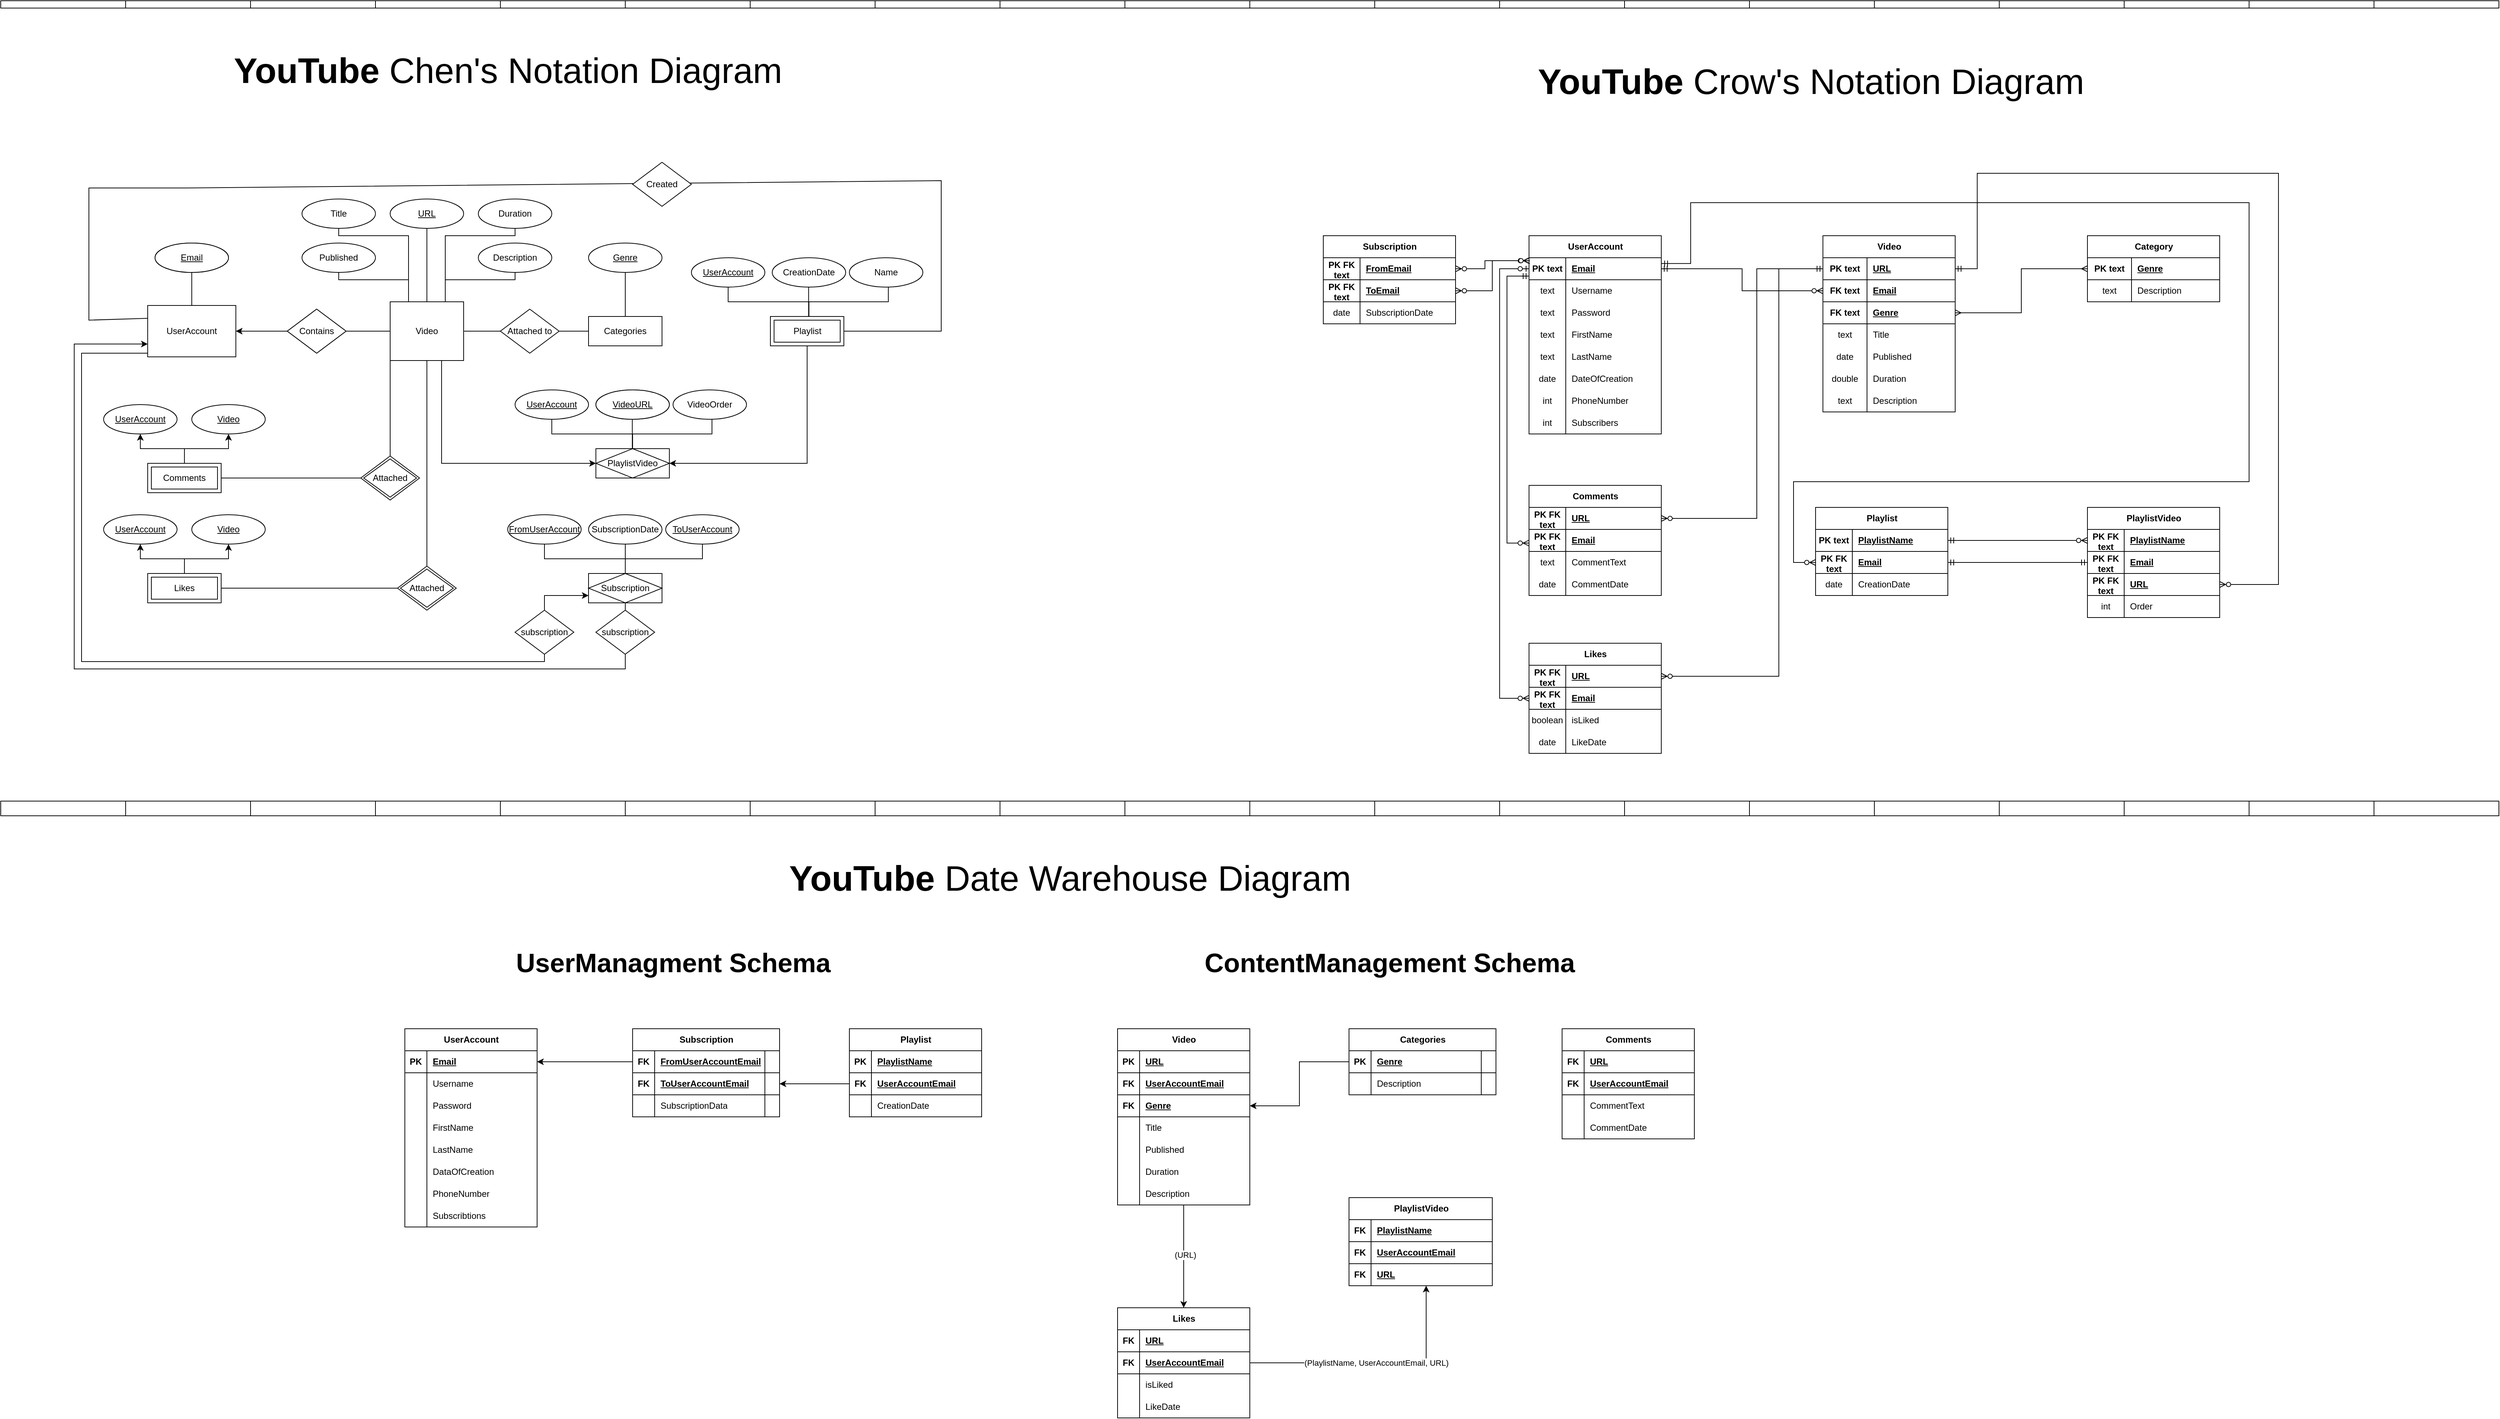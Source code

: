 <mxfile version="24.7.17">
  <diagram name="Page-1" id="Hp5d1uW3Ptsz4MA8avKc">
    <mxGraphModel dx="3143" dy="2267" grid="1" gridSize="10" guides="1" tooltips="1" connect="1" arrows="1" fold="1" page="1" pageScale="1" pageWidth="850" pageHeight="1100" math="0" shadow="0">
      <root>
        <mxCell id="0" />
        <mxCell id="1" parent="0" />
        <mxCell id="xpVKkxNU8PtLnsWlY8sR-13" value="Video" style="shape=ext;margin=3;double=1;whiteSpace=wrap;html=1;align=center;" parent="1" vertex="1">
          <mxGeometry x="-320" y="-690" width="100" height="80" as="geometry" />
        </mxCell>
        <mxCell id="xpVKkxNU8PtLnsWlY8sR-17" value="Categories" style="whiteSpace=wrap;html=1;align=center;" parent="1" vertex="1">
          <mxGeometry x="-50" y="-670" width="100" height="40" as="geometry" />
        </mxCell>
        <mxCell id="xpVKkxNU8PtLnsWlY8sR-18" value="Genre" style="ellipse;whiteSpace=wrap;html=1;align=center;fontStyle=4;" parent="1" vertex="1">
          <mxGeometry x="-50" y="-770" width="100" height="40" as="geometry" />
        </mxCell>
        <mxCell id="xpVKkxNU8PtLnsWlY8sR-23" style="edgeStyle=orthogonalEdgeStyle;rounded=0;orthogonalLoop=1;jettySize=auto;html=1;exitX=0.5;exitY=0;exitDx=0;exitDy=0;entryX=0.5;entryY=1;entryDx=0;entryDy=0;" parent="1" source="xpVKkxNU8PtLnsWlY8sR-20" target="xpVKkxNU8PtLnsWlY8sR-22" edge="1">
          <mxGeometry relative="1" as="geometry" />
        </mxCell>
        <mxCell id="xpVKkxNU8PtLnsWlY8sR-24" style="edgeStyle=orthogonalEdgeStyle;rounded=0;orthogonalLoop=1;jettySize=auto;html=1;exitX=0.5;exitY=0;exitDx=0;exitDy=0;entryX=0.5;entryY=1;entryDx=0;entryDy=0;" parent="1" source="xpVKkxNU8PtLnsWlY8sR-20" target="xpVKkxNU8PtLnsWlY8sR-21" edge="1">
          <mxGeometry relative="1" as="geometry" />
        </mxCell>
        <mxCell id="xpVKkxNU8PtLnsWlY8sR-20" value="Comments" style="shape=ext;margin=3;double=1;whiteSpace=wrap;html=1;align=center;" parent="1" vertex="1">
          <mxGeometry x="-650" y="-470" width="100" height="40" as="geometry" />
        </mxCell>
        <mxCell id="xpVKkxNU8PtLnsWlY8sR-21" value="UserAccount" style="ellipse;whiteSpace=wrap;html=1;align=center;fontStyle=4;" parent="1" vertex="1">
          <mxGeometry x="-710" y="-550" width="100" height="40" as="geometry" />
        </mxCell>
        <mxCell id="xpVKkxNU8PtLnsWlY8sR-22" value="Video" style="ellipse;whiteSpace=wrap;html=1;align=center;fontStyle=4;" parent="1" vertex="1">
          <mxGeometry x="-590" y="-550" width="100" height="40" as="geometry" />
        </mxCell>
        <mxCell id="xpVKkxNU8PtLnsWlY8sR-25" style="edgeStyle=orthogonalEdgeStyle;rounded=0;orthogonalLoop=1;jettySize=auto;html=1;exitX=0.5;exitY=0;exitDx=0;exitDy=0;entryX=0.5;entryY=1;entryDx=0;entryDy=0;" parent="1" source="xpVKkxNU8PtLnsWlY8sR-27" target="xpVKkxNU8PtLnsWlY8sR-29" edge="1">
          <mxGeometry relative="1" as="geometry" />
        </mxCell>
        <mxCell id="xpVKkxNU8PtLnsWlY8sR-26" style="edgeStyle=orthogonalEdgeStyle;rounded=0;orthogonalLoop=1;jettySize=auto;html=1;exitX=0.5;exitY=0;exitDx=0;exitDy=0;entryX=0.5;entryY=1;entryDx=0;entryDy=0;" parent="1" source="xpVKkxNU8PtLnsWlY8sR-27" target="xpVKkxNU8PtLnsWlY8sR-28" edge="1">
          <mxGeometry relative="1" as="geometry" />
        </mxCell>
        <mxCell id="xpVKkxNU8PtLnsWlY8sR-27" value="Likes" style="shape=ext;margin=3;double=1;whiteSpace=wrap;html=1;align=center;" parent="1" vertex="1">
          <mxGeometry x="-650" y="-320" width="100" height="40" as="geometry" />
        </mxCell>
        <mxCell id="xpVKkxNU8PtLnsWlY8sR-28" value="UserAccount" style="ellipse;whiteSpace=wrap;html=1;align=center;fontStyle=4;" parent="1" vertex="1">
          <mxGeometry x="-710" y="-400" width="100" height="40" as="geometry" />
        </mxCell>
        <mxCell id="xpVKkxNU8PtLnsWlY8sR-29" value="Video" style="ellipse;whiteSpace=wrap;html=1;align=center;fontStyle=4;" parent="1" vertex="1">
          <mxGeometry x="-590" y="-400" width="100" height="40" as="geometry" />
        </mxCell>
        <mxCell id="xpVKkxNU8PtLnsWlY8sR-33" value="FromUserAccount" style="ellipse;whiteSpace=wrap;html=1;align=center;fontStyle=4;" parent="1" vertex="1">
          <mxGeometry x="-160" y="-400" width="100" height="40" as="geometry" />
        </mxCell>
        <mxCell id="xpVKkxNU8PtLnsWlY8sR-34" value="ToUserAccount" style="ellipse;whiteSpace=wrap;html=1;align=center;fontStyle=4;" parent="1" vertex="1">
          <mxGeometry x="55" y="-400" width="100" height="40" as="geometry" />
        </mxCell>
        <mxCell id="xpVKkxNU8PtLnsWlY8sR-222" value="" style="edgeStyle=orthogonalEdgeStyle;rounded=0;orthogonalLoop=1;jettySize=auto;html=1;entryX=0;entryY=0.75;entryDx=0;entryDy=0;" parent="1" source="xpVKkxNU8PtLnsWlY8sR-35" target="xpVKkxNU8PtLnsWlY8sR-173" edge="1">
          <mxGeometry relative="1" as="geometry">
            <mxPoint x="-630" y="-590" as="targetPoint" />
            <Array as="points">
              <mxPoint y="-190" />
              <mxPoint x="-750" y="-190" />
              <mxPoint x="-750" y="-632" />
            </Array>
          </mxGeometry>
        </mxCell>
        <mxCell id="xpVKkxNU8PtLnsWlY8sR-35" value="Subscription" style="shape=associativeEntity;whiteSpace=wrap;html=1;align=center;" parent="1" vertex="1">
          <mxGeometry x="-50" y="-320" width="100" height="40" as="geometry" />
        </mxCell>
        <mxCell id="xpVKkxNU8PtLnsWlY8sR-38" value="UserAccount" style="ellipse;whiteSpace=wrap;html=1;align=center;fontStyle=4;" parent="1" vertex="1">
          <mxGeometry x="90" y="-750" width="100" height="40" as="geometry" />
        </mxCell>
        <mxCell id="xpVKkxNU8PtLnsWlY8sR-233" value="" style="edgeStyle=orthogonalEdgeStyle;rounded=0;orthogonalLoop=1;jettySize=auto;html=1;" parent="1" source="xpVKkxNU8PtLnsWlY8sR-43" target="xpVKkxNU8PtLnsWlY8sR-232" edge="1">
          <mxGeometry relative="1" as="geometry">
            <Array as="points">
              <mxPoint x="248" y="-470" />
            </Array>
          </mxGeometry>
        </mxCell>
        <mxCell id="xpVKkxNU8PtLnsWlY8sR-43" value="Playlist" style="shape=ext;margin=3;double=1;whiteSpace=wrap;html=1;align=center;" parent="1" vertex="1">
          <mxGeometry x="197.5" y="-670" width="100" height="40" as="geometry" />
        </mxCell>
        <mxCell id="xpVKkxNU8PtLnsWlY8sR-132" value="" style="shape=table;startSize=0;container=1;collapsible=0;childLayout=tableLayout;" parent="1" vertex="1">
          <mxGeometry x="-850" y="-1100" width="3400" height="10" as="geometry" />
        </mxCell>
        <mxCell id="xpVKkxNU8PtLnsWlY8sR-133" value="" style="shape=tableRow;horizontal=0;startSize=0;swimlaneHead=0;swimlaneBody=0;strokeColor=inherit;top=0;left=0;bottom=0;right=0;collapsible=0;dropTarget=0;fillColor=none;points=[[0,0.5],[1,0.5]];portConstraint=eastwest;" parent="xpVKkxNU8PtLnsWlY8sR-132" vertex="1">
          <mxGeometry width="3400" height="10" as="geometry" />
        </mxCell>
        <mxCell id="xpVKkxNU8PtLnsWlY8sR-134" value="" style="shape=partialRectangle;html=1;whiteSpace=wrap;connectable=0;strokeColor=inherit;overflow=hidden;fillColor=none;top=0;left=0;bottom=0;right=0;pointerEvents=1;" parent="xpVKkxNU8PtLnsWlY8sR-133" vertex="1">
          <mxGeometry width="170" height="10" as="geometry">
            <mxRectangle width="170" height="10" as="alternateBounds" />
          </mxGeometry>
        </mxCell>
        <mxCell id="xpVKkxNU8PtLnsWlY8sR-135" value="" style="shape=partialRectangle;html=1;whiteSpace=wrap;connectable=0;strokeColor=inherit;overflow=hidden;fillColor=none;top=0;left=0;bottom=0;right=0;pointerEvents=1;" parent="xpVKkxNU8PtLnsWlY8sR-133" vertex="1">
          <mxGeometry x="170" width="170" height="10" as="geometry">
            <mxRectangle width="170" height="10" as="alternateBounds" />
          </mxGeometry>
        </mxCell>
        <mxCell id="xpVKkxNU8PtLnsWlY8sR-136" value="" style="shape=partialRectangle;html=1;whiteSpace=wrap;connectable=0;strokeColor=inherit;overflow=hidden;fillColor=none;top=0;left=0;bottom=0;right=0;pointerEvents=1;" parent="xpVKkxNU8PtLnsWlY8sR-133" vertex="1">
          <mxGeometry x="340" width="170" height="10" as="geometry">
            <mxRectangle width="170" height="10" as="alternateBounds" />
          </mxGeometry>
        </mxCell>
        <mxCell id="xpVKkxNU8PtLnsWlY8sR-137" value="" style="shape=partialRectangle;html=1;whiteSpace=wrap;connectable=0;strokeColor=inherit;overflow=hidden;fillColor=none;top=0;left=0;bottom=0;right=0;pointerEvents=1;" parent="xpVKkxNU8PtLnsWlY8sR-133" vertex="1">
          <mxGeometry x="510" width="170" height="10" as="geometry">
            <mxRectangle width="170" height="10" as="alternateBounds" />
          </mxGeometry>
        </mxCell>
        <mxCell id="xpVKkxNU8PtLnsWlY8sR-138" value="" style="shape=partialRectangle;html=1;whiteSpace=wrap;connectable=0;strokeColor=inherit;overflow=hidden;fillColor=none;top=0;left=0;bottom=0;right=0;pointerEvents=1;" parent="xpVKkxNU8PtLnsWlY8sR-133" vertex="1">
          <mxGeometry x="680" width="170" height="10" as="geometry">
            <mxRectangle width="170" height="10" as="alternateBounds" />
          </mxGeometry>
        </mxCell>
        <mxCell id="xpVKkxNU8PtLnsWlY8sR-139" value="" style="shape=partialRectangle;html=1;whiteSpace=wrap;connectable=0;strokeColor=inherit;overflow=hidden;fillColor=none;top=0;left=0;bottom=0;right=0;pointerEvents=1;" parent="xpVKkxNU8PtLnsWlY8sR-133" vertex="1">
          <mxGeometry x="850" width="170" height="10" as="geometry">
            <mxRectangle width="170" height="10" as="alternateBounds" />
          </mxGeometry>
        </mxCell>
        <mxCell id="xpVKkxNU8PtLnsWlY8sR-140" value="" style="shape=partialRectangle;html=1;whiteSpace=wrap;connectable=0;strokeColor=inherit;overflow=hidden;fillColor=none;top=0;left=0;bottom=0;right=0;pointerEvents=1;" parent="xpVKkxNU8PtLnsWlY8sR-133" vertex="1">
          <mxGeometry x="1020" width="170" height="10" as="geometry">
            <mxRectangle width="170" height="10" as="alternateBounds" />
          </mxGeometry>
        </mxCell>
        <mxCell id="xpVKkxNU8PtLnsWlY8sR-141" value="" style="shape=partialRectangle;html=1;whiteSpace=wrap;connectable=0;strokeColor=inherit;overflow=hidden;fillColor=none;top=0;left=0;bottom=0;right=0;pointerEvents=1;" parent="xpVKkxNU8PtLnsWlY8sR-133" vertex="1">
          <mxGeometry x="1190" width="170" height="10" as="geometry">
            <mxRectangle width="170" height="10" as="alternateBounds" />
          </mxGeometry>
        </mxCell>
        <mxCell id="xpVKkxNU8PtLnsWlY8sR-142" value="" style="shape=partialRectangle;html=1;whiteSpace=wrap;connectable=0;strokeColor=inherit;overflow=hidden;fillColor=none;top=0;left=0;bottom=0;right=0;pointerEvents=1;" parent="xpVKkxNU8PtLnsWlY8sR-133" vertex="1">
          <mxGeometry x="1360" width="170" height="10" as="geometry">
            <mxRectangle width="170" height="10" as="alternateBounds" />
          </mxGeometry>
        </mxCell>
        <mxCell id="xpVKkxNU8PtLnsWlY8sR-143" value="" style="shape=partialRectangle;html=1;whiteSpace=wrap;connectable=0;strokeColor=inherit;overflow=hidden;fillColor=none;top=0;left=0;bottom=0;right=0;pointerEvents=1;" parent="xpVKkxNU8PtLnsWlY8sR-133" vertex="1">
          <mxGeometry x="1530" width="170" height="10" as="geometry">
            <mxRectangle width="170" height="10" as="alternateBounds" />
          </mxGeometry>
        </mxCell>
        <mxCell id="xpVKkxNU8PtLnsWlY8sR-144" value="" style="shape=partialRectangle;html=1;whiteSpace=wrap;connectable=0;strokeColor=inherit;overflow=hidden;fillColor=none;top=0;left=0;bottom=0;right=0;pointerEvents=1;" parent="xpVKkxNU8PtLnsWlY8sR-133" vertex="1">
          <mxGeometry x="1700" width="170" height="10" as="geometry">
            <mxRectangle width="170" height="10" as="alternateBounds" />
          </mxGeometry>
        </mxCell>
        <mxCell id="xpVKkxNU8PtLnsWlY8sR-145" value="" style="shape=partialRectangle;html=1;whiteSpace=wrap;connectable=0;strokeColor=inherit;overflow=hidden;fillColor=none;top=0;left=0;bottom=0;right=0;pointerEvents=1;" parent="xpVKkxNU8PtLnsWlY8sR-133" vertex="1">
          <mxGeometry x="1870" width="170" height="10" as="geometry">
            <mxRectangle width="170" height="10" as="alternateBounds" />
          </mxGeometry>
        </mxCell>
        <mxCell id="xpVKkxNU8PtLnsWlY8sR-146" value="" style="shape=partialRectangle;html=1;whiteSpace=wrap;connectable=0;strokeColor=inherit;overflow=hidden;fillColor=none;top=0;left=0;bottom=0;right=0;pointerEvents=1;" parent="xpVKkxNU8PtLnsWlY8sR-133" vertex="1">
          <mxGeometry x="2040" width="170" height="10" as="geometry">
            <mxRectangle width="170" height="10" as="alternateBounds" />
          </mxGeometry>
        </mxCell>
        <mxCell id="xpVKkxNU8PtLnsWlY8sR-147" value="" style="shape=partialRectangle;html=1;whiteSpace=wrap;connectable=0;strokeColor=inherit;overflow=hidden;fillColor=none;top=0;left=0;bottom=0;right=0;pointerEvents=1;" parent="xpVKkxNU8PtLnsWlY8sR-133" vertex="1">
          <mxGeometry x="2210" width="170" height="10" as="geometry">
            <mxRectangle width="170" height="10" as="alternateBounds" />
          </mxGeometry>
        </mxCell>
        <mxCell id="xpVKkxNU8PtLnsWlY8sR-148" value="" style="shape=partialRectangle;html=1;whiteSpace=wrap;connectable=0;strokeColor=inherit;overflow=hidden;fillColor=none;top=0;left=0;bottom=0;right=0;pointerEvents=1;" parent="xpVKkxNU8PtLnsWlY8sR-133" vertex="1">
          <mxGeometry x="2380" width="170" height="10" as="geometry">
            <mxRectangle width="170" height="10" as="alternateBounds" />
          </mxGeometry>
        </mxCell>
        <mxCell id="xpVKkxNU8PtLnsWlY8sR-149" value="" style="shape=partialRectangle;html=1;whiteSpace=wrap;connectable=0;strokeColor=inherit;overflow=hidden;fillColor=none;top=0;left=0;bottom=0;right=0;pointerEvents=1;" parent="xpVKkxNU8PtLnsWlY8sR-133" vertex="1">
          <mxGeometry x="2550" width="170" height="10" as="geometry">
            <mxRectangle width="170" height="10" as="alternateBounds" />
          </mxGeometry>
        </mxCell>
        <mxCell id="xpVKkxNU8PtLnsWlY8sR-150" value="" style="shape=partialRectangle;html=1;whiteSpace=wrap;connectable=0;strokeColor=inherit;overflow=hidden;fillColor=none;top=0;left=0;bottom=0;right=0;pointerEvents=1;" parent="xpVKkxNU8PtLnsWlY8sR-133" vertex="1">
          <mxGeometry x="2720" width="170" height="10" as="geometry">
            <mxRectangle width="170" height="10" as="alternateBounds" />
          </mxGeometry>
        </mxCell>
        <mxCell id="xpVKkxNU8PtLnsWlY8sR-151" value="" style="shape=partialRectangle;html=1;whiteSpace=wrap;connectable=0;strokeColor=inherit;overflow=hidden;fillColor=none;top=0;left=0;bottom=0;right=0;pointerEvents=1;" parent="xpVKkxNU8PtLnsWlY8sR-133" vertex="1">
          <mxGeometry x="2890" width="170" height="10" as="geometry">
            <mxRectangle width="170" height="10" as="alternateBounds" />
          </mxGeometry>
        </mxCell>
        <mxCell id="xpVKkxNU8PtLnsWlY8sR-152" value="" style="shape=partialRectangle;html=1;whiteSpace=wrap;connectable=0;strokeColor=inherit;overflow=hidden;fillColor=none;top=0;left=0;bottom=0;right=0;pointerEvents=1;" parent="xpVKkxNU8PtLnsWlY8sR-133" vertex="1">
          <mxGeometry x="3060" width="170" height="10" as="geometry">
            <mxRectangle width="170" height="10" as="alternateBounds" />
          </mxGeometry>
        </mxCell>
        <mxCell id="xpVKkxNU8PtLnsWlY8sR-153" value="" style="shape=partialRectangle;html=1;whiteSpace=wrap;connectable=0;strokeColor=inherit;overflow=hidden;fillColor=none;top=0;left=0;bottom=0;right=0;pointerEvents=1;" parent="xpVKkxNU8PtLnsWlY8sR-133" vertex="1">
          <mxGeometry x="3230" width="170" height="10" as="geometry">
            <mxRectangle width="170" height="10" as="alternateBounds" />
          </mxGeometry>
        </mxCell>
        <mxCell id="xpVKkxNU8PtLnsWlY8sR-220" value="" style="edgeStyle=orthogonalEdgeStyle;rounded=0;orthogonalLoop=1;jettySize=auto;html=1;entryX=0;entryY=0.5;entryDx=0;entryDy=0;" parent="1" edge="1">
          <mxGeometry relative="1" as="geometry">
            <mxPoint x="-650" y="-620" as="sourcePoint" />
            <mxPoint x="-50" y="-290" as="targetPoint" />
            <Array as="points">
              <mxPoint x="-740" y="-620" />
              <mxPoint x="-740" y="-200" />
              <mxPoint x="-110" y="-200" />
              <mxPoint x="-110" y="-290" />
            </Array>
          </mxGeometry>
        </mxCell>
        <mxCell id="xpVKkxNU8PtLnsWlY8sR-173" value="UserAccount" style="shape=associativeEntity;whiteSpace=wrap;html=1;align=center;" parent="1" vertex="1">
          <mxGeometry x="-650" y="-685" width="120" height="70" as="geometry" />
        </mxCell>
        <mxCell id="xpVKkxNU8PtLnsWlY8sR-177" value="" style="edgeStyle=orthogonalEdgeStyle;rounded=0;orthogonalLoop=1;jettySize=auto;html=1;entryX=1;entryY=0.5;entryDx=0;entryDy=0;exitX=0;exitY=0.5;exitDx=0;exitDy=0;" parent="1" source="xpVKkxNU8PtLnsWlY8sR-13" target="xpVKkxNU8PtLnsWlY8sR-173" edge="1">
          <mxGeometry relative="1" as="geometry">
            <mxPoint x="-460" y="-655.67" as="sourcePoint" />
            <mxPoint x="-350" y="-655.67" as="targetPoint" />
          </mxGeometry>
        </mxCell>
        <mxCell id="xpVKkxNU8PtLnsWlY8sR-178" value="Email" style="ellipse;shape=doubleEllipse;margin=3;whiteSpace=wrap;html=1;align=center;" parent="1" vertex="1">
          <mxGeometry x="-640" y="-770" width="100" height="40" as="geometry" />
        </mxCell>
        <mxCell id="xpVKkxNU8PtLnsWlY8sR-180" value="" style="endArrow=none;html=1;rounded=0;entryX=0.5;entryY=0;entryDx=0;entryDy=0;exitX=0.5;exitY=1;exitDx=0;exitDy=0;" parent="1" source="xpVKkxNU8PtLnsWlY8sR-178" target="xpVKkxNU8PtLnsWlY8sR-173" edge="1">
          <mxGeometry relative="1" as="geometry">
            <mxPoint x="-660" y="-800" as="sourcePoint" />
            <mxPoint x="-500" y="-800" as="targetPoint" />
          </mxGeometry>
        </mxCell>
        <mxCell id="xpVKkxNU8PtLnsWlY8sR-182" value="" style="endArrow=none;html=1;rounded=0;entryX=0;entryY=1;entryDx=0;entryDy=0;exitX=0.5;exitY=0;exitDx=0;exitDy=0;" parent="1" source="xpVKkxNU8PtLnsWlY8sR-208" target="xpVKkxNU8PtLnsWlY8sR-13" edge="1">
          <mxGeometry relative="1" as="geometry">
            <mxPoint x="-320" y="-490" as="sourcePoint" />
            <mxPoint x="-300" y="-609" as="targetPoint" />
            <Array as="points" />
          </mxGeometry>
        </mxCell>
        <mxCell id="xpVKkxNU8PtLnsWlY8sR-184" value="" style="endArrow=none;html=1;rounded=0;exitX=1;exitY=0.5;exitDx=0;exitDy=0;entryX=0;entryY=0.5;entryDx=0;entryDy=0;" parent="1" source="xpVKkxNU8PtLnsWlY8sR-20" target="xpVKkxNU8PtLnsWlY8sR-208" edge="1">
          <mxGeometry relative="1" as="geometry">
            <mxPoint x="-550" y="-450" as="sourcePoint" />
            <mxPoint x="-410" y="-450" as="targetPoint" />
            <Array as="points" />
          </mxGeometry>
        </mxCell>
        <mxCell id="xpVKkxNU8PtLnsWlY8sR-186" value="" style="endArrow=none;html=1;rounded=0;exitX=1;exitY=0.5;exitDx=0;exitDy=0;" parent="1" source="xpVKkxNU8PtLnsWlY8sR-27" target="xpVKkxNU8PtLnsWlY8sR-209" edge="1">
          <mxGeometry relative="1" as="geometry">
            <mxPoint x="-550" y="-300" as="sourcePoint" />
            <mxPoint x="-340" y="-300" as="targetPoint" />
          </mxGeometry>
        </mxCell>
        <mxCell id="xpVKkxNU8PtLnsWlY8sR-187" value="" style="endArrow=none;html=1;rounded=0;exitX=0.5;exitY=1;exitDx=0;exitDy=0;entryX=0.5;entryY=0;entryDx=0;entryDy=0;" parent="1" source="xpVKkxNU8PtLnsWlY8sR-13" target="xpVKkxNU8PtLnsWlY8sR-209" edge="1">
          <mxGeometry relative="1" as="geometry">
            <mxPoint x="-460" y="-360" as="sourcePoint" />
            <mxPoint x="-270" y="-350" as="targetPoint" />
          </mxGeometry>
        </mxCell>
        <mxCell id="xpVKkxNU8PtLnsWlY8sR-188" value="URL" style="ellipse;whiteSpace=wrap;html=1;align=center;fontStyle=4;" parent="1" vertex="1">
          <mxGeometry x="-320" y="-830" width="100" height="40" as="geometry" />
        </mxCell>
        <mxCell id="xpVKkxNU8PtLnsWlY8sR-189" value="" style="endArrow=none;html=1;rounded=0;exitX=0.5;exitY=1;exitDx=0;exitDy=0;entryX=0.5;entryY=0;entryDx=0;entryDy=0;" parent="1" source="xpVKkxNU8PtLnsWlY8sR-188" target="xpVKkxNU8PtLnsWlY8sR-13" edge="1">
          <mxGeometry relative="1" as="geometry">
            <mxPoint x="-370" y="-840" as="sourcePoint" />
            <mxPoint x="-267" y="-700" as="targetPoint" />
          </mxGeometry>
        </mxCell>
        <mxCell id="xpVKkxNU8PtLnsWlY8sR-191" value="Title" style="ellipse;whiteSpace=wrap;html=1;align=center;" parent="1" vertex="1">
          <mxGeometry x="-440" y="-830" width="100" height="40" as="geometry" />
        </mxCell>
        <mxCell id="xpVKkxNU8PtLnsWlY8sR-193" value="Published" style="ellipse;whiteSpace=wrap;html=1;align=center;" parent="1" vertex="1">
          <mxGeometry x="-440" y="-770" width="100" height="40" as="geometry" />
        </mxCell>
        <mxCell id="xpVKkxNU8PtLnsWlY8sR-196" value="" style="endArrow=none;html=1;rounded=0;exitX=0.5;exitY=1;exitDx=0;exitDy=0;entryX=0.25;entryY=0;entryDx=0;entryDy=0;" parent="1" source="xpVKkxNU8PtLnsWlY8sR-191" target="xpVKkxNU8PtLnsWlY8sR-13" edge="1">
          <mxGeometry relative="1" as="geometry">
            <mxPoint x="-380" y="-740" as="sourcePoint" />
            <mxPoint x="-220" y="-740" as="targetPoint" />
            <Array as="points">
              <mxPoint x="-390" y="-780" />
              <mxPoint x="-295" y="-780" />
            </Array>
          </mxGeometry>
        </mxCell>
        <mxCell id="xpVKkxNU8PtLnsWlY8sR-197" value="" style="endArrow=none;html=1;rounded=0;exitX=0.5;exitY=1;exitDx=0;exitDy=0;entryX=0.25;entryY=0;entryDx=0;entryDy=0;" parent="1" source="xpVKkxNU8PtLnsWlY8sR-193" target="xpVKkxNU8PtLnsWlY8sR-13" edge="1">
          <mxGeometry relative="1" as="geometry">
            <mxPoint x="-460" y="-710" as="sourcePoint" />
            <mxPoint x="-300" y="-710" as="targetPoint" />
            <Array as="points">
              <mxPoint x="-390" y="-720" />
              <mxPoint x="-295" y="-720" />
            </Array>
          </mxGeometry>
        </mxCell>
        <mxCell id="xpVKkxNU8PtLnsWlY8sR-198" value="" style="endArrow=none;html=1;rounded=0;exitX=0.75;exitY=0;exitDx=0;exitDy=0;entryX=0.5;entryY=1;entryDx=0;entryDy=0;" parent="1" source="xpVKkxNU8PtLnsWlY8sR-212" target="xpVKkxNU8PtLnsWlY8sR-211" edge="1">
          <mxGeometry relative="1" as="geometry">
            <mxPoint x="-240" y="-690" as="sourcePoint" />
            <mxPoint x="-130" y="-720" as="targetPoint" />
            <Array as="points">
              <mxPoint x="-245" y="-720" />
              <mxPoint x="-150" y="-720" />
            </Array>
          </mxGeometry>
        </mxCell>
        <mxCell id="xpVKkxNU8PtLnsWlY8sR-199" value="" style="endArrow=none;html=1;rounded=0;exitX=0.5;exitY=0;exitDx=0;exitDy=0;entryX=0.5;entryY=1;entryDx=0;entryDy=0;" parent="1" source="xpVKkxNU8PtLnsWlY8sR-17" target="xpVKkxNU8PtLnsWlY8sR-18" edge="1">
          <mxGeometry relative="1" as="geometry">
            <mxPoint x="20" y="-690" as="sourcePoint" />
            <mxPoint x="180" y="-690" as="targetPoint" />
          </mxGeometry>
        </mxCell>
        <mxCell id="xpVKkxNU8PtLnsWlY8sR-200" value="" style="endArrow=none;html=1;rounded=0;exitX=1;exitY=0.5;exitDx=0;exitDy=0;entryX=0;entryY=0.5;entryDx=0;entryDy=0;" parent="1" source="xpVKkxNU8PtLnsWlY8sR-13" target="xpVKkxNU8PtLnsWlY8sR-17" edge="1">
          <mxGeometry relative="1" as="geometry">
            <mxPoint x="-220" y="-650" as="sourcePoint" />
            <mxPoint x="-60" y="-650" as="targetPoint" />
          </mxGeometry>
        </mxCell>
        <mxCell id="xpVKkxNU8PtLnsWlY8sR-202" value="Contains" style="shape=rhombus;double=1;perimeter=rhombusPerimeter;whiteSpace=wrap;html=1;align=center;" parent="1" vertex="1">
          <mxGeometry x="-460" y="-680" width="80" height="60" as="geometry" />
        </mxCell>
        <mxCell id="xpVKkxNU8PtLnsWlY8sR-204" value="Attached to" style="shape=rhombus;perimeter=rhombusPerimeter;whiteSpace=wrap;html=1;align=center;" parent="1" vertex="1">
          <mxGeometry x="-170" y="-680" width="80" height="60" as="geometry" />
        </mxCell>
        <mxCell id="xpVKkxNU8PtLnsWlY8sR-208" value="Attached" style="shape=rhombus;double=1;perimeter=rhombusPerimeter;whiteSpace=wrap;html=1;align=center;" parent="1" vertex="1">
          <mxGeometry x="-360" y="-480" width="80" height="60" as="geometry" />
        </mxCell>
        <mxCell id="xpVKkxNU8PtLnsWlY8sR-209" value="Attached" style="shape=rhombus;double=1;perimeter=rhombusPerimeter;whiteSpace=wrap;html=1;align=center;" parent="1" vertex="1">
          <mxGeometry x="-310" y="-330" width="80" height="60" as="geometry" />
        </mxCell>
        <mxCell id="xpVKkxNU8PtLnsWlY8sR-211" value="Description" style="ellipse;whiteSpace=wrap;html=1;align=center;" parent="1" vertex="1">
          <mxGeometry x="-200" y="-770" width="100" height="40" as="geometry" />
        </mxCell>
        <mxCell id="xpVKkxNU8PtLnsWlY8sR-241" value="" style="edgeStyle=orthogonalEdgeStyle;rounded=0;orthogonalLoop=1;jettySize=auto;html=1;entryX=0;entryY=0.5;entryDx=0;entryDy=0;" parent="1" source="xpVKkxNU8PtLnsWlY8sR-212" target="xpVKkxNU8PtLnsWlY8sR-232" edge="1">
          <mxGeometry relative="1" as="geometry">
            <Array as="points">
              <mxPoint x="-250" y="-470" />
            </Array>
          </mxGeometry>
        </mxCell>
        <mxCell id="xpVKkxNU8PtLnsWlY8sR-212" value="Video" style="whiteSpace=wrap;html=1;align=center;" parent="1" vertex="1">
          <mxGeometry x="-320" y="-690" width="100" height="80" as="geometry" />
        </mxCell>
        <mxCell id="xpVKkxNU8PtLnsWlY8sR-213" value="Duration" style="ellipse;whiteSpace=wrap;html=1;align=center;" parent="1" vertex="1">
          <mxGeometry x="-200" y="-830" width="100" height="40" as="geometry" />
        </mxCell>
        <mxCell id="xpVKkxNU8PtLnsWlY8sR-214" value="" style="endArrow=none;html=1;rounded=0;exitX=0.5;exitY=1;exitDx=0;exitDy=0;entryX=0.25;entryY=0;entryDx=0;entryDy=0;" parent="1" source="xpVKkxNU8PtLnsWlY8sR-213" edge="1">
          <mxGeometry relative="1" as="geometry">
            <mxPoint x="-340" y="-790" as="sourcePoint" />
            <mxPoint x="-245" y="-690" as="targetPoint" />
            <Array as="points">
              <mxPoint x="-150" y="-780" />
              <mxPoint x="-245" y="-780" />
            </Array>
          </mxGeometry>
        </mxCell>
        <mxCell id="xpVKkxNU8PtLnsWlY8sR-215" value="Contains" style="shape=rhombus;perimeter=rhombusPerimeter;whiteSpace=wrap;html=1;align=center;" parent="1" vertex="1">
          <mxGeometry x="-460" y="-680" width="80" height="60" as="geometry" />
        </mxCell>
        <mxCell id="xpVKkxNU8PtLnsWlY8sR-216" value="SubscriptionDate" style="ellipse;whiteSpace=wrap;html=1;align=center;" parent="1" vertex="1">
          <mxGeometry x="-50" y="-400" width="100" height="40" as="geometry" />
        </mxCell>
        <mxCell id="xpVKkxNU8PtLnsWlY8sR-217" value="" style="endArrow=none;html=1;rounded=0;exitX=0.5;exitY=1;exitDx=0;exitDy=0;entryX=0.5;entryY=0;entryDx=0;entryDy=0;" parent="1" source="xpVKkxNU8PtLnsWlY8sR-33" target="xpVKkxNU8PtLnsWlY8sR-35" edge="1">
          <mxGeometry relative="1" as="geometry">
            <mxPoint x="-70" y="-340" as="sourcePoint" />
            <mxPoint x="90" y="-340" as="targetPoint" />
            <Array as="points">
              <mxPoint x="-110" y="-340" />
              <mxPoint y="-340" />
            </Array>
          </mxGeometry>
        </mxCell>
        <mxCell id="xpVKkxNU8PtLnsWlY8sR-218" value="" style="endArrow=none;html=1;rounded=0;entryX=0.5;entryY=1;entryDx=0;entryDy=0;exitX=0.5;exitY=0;exitDx=0;exitDy=0;" parent="1" source="xpVKkxNU8PtLnsWlY8sR-35" target="xpVKkxNU8PtLnsWlY8sR-34" edge="1">
          <mxGeometry relative="1" as="geometry">
            <mxPoint x="10" y="-340" as="sourcePoint" />
            <mxPoint x="170" y="-340" as="targetPoint" />
            <Array as="points">
              <mxPoint y="-340" />
              <mxPoint x="105" y="-340" />
            </Array>
          </mxGeometry>
        </mxCell>
        <mxCell id="xpVKkxNU8PtLnsWlY8sR-219" value="" style="endArrow=none;html=1;rounded=0;exitX=0.5;exitY=1;exitDx=0;exitDy=0;entryX=0.5;entryY=0;entryDx=0;entryDy=0;" parent="1" source="xpVKkxNU8PtLnsWlY8sR-216" target="xpVKkxNU8PtLnsWlY8sR-35" edge="1">
          <mxGeometry relative="1" as="geometry">
            <mxPoint x="-240" y="-330" as="sourcePoint" />
            <mxPoint x="-80" y="-330" as="targetPoint" />
          </mxGeometry>
        </mxCell>
        <mxCell id="xpVKkxNU8PtLnsWlY8sR-223" value="subscription" style="shape=rhombus;perimeter=rhombusPerimeter;whiteSpace=wrap;html=1;align=center;" parent="1" vertex="1">
          <mxGeometry x="-150" y="-270" width="80" height="60" as="geometry" />
        </mxCell>
        <mxCell id="xpVKkxNU8PtLnsWlY8sR-224" value="subscription" style="shape=rhombus;perimeter=rhombusPerimeter;whiteSpace=wrap;html=1;align=center;" parent="1" vertex="1">
          <mxGeometry x="-40" y="-270" width="80" height="60" as="geometry" />
        </mxCell>
        <mxCell id="xpVKkxNU8PtLnsWlY8sR-226" value="Name" style="ellipse;whiteSpace=wrap;html=1;align=center;" parent="1" vertex="1">
          <mxGeometry x="305" y="-750" width="100" height="40" as="geometry" />
        </mxCell>
        <mxCell id="xpVKkxNU8PtLnsWlY8sR-228" value="" style="endArrow=none;html=1;rounded=0;entryX=0.5;entryY=1;entryDx=0;entryDy=0;" parent="1" edge="1">
          <mxGeometry relative="1" as="geometry">
            <mxPoint x="250" y="-670" as="sourcePoint" />
            <mxPoint x="358" y="-710" as="targetPoint" />
            <Array as="points">
              <mxPoint x="250" y="-690" />
              <mxPoint x="325.5" y="-690" />
              <mxPoint x="358" y="-690" />
            </Array>
          </mxGeometry>
        </mxCell>
        <mxCell id="xpVKkxNU8PtLnsWlY8sR-229" value="" style="endArrow=none;html=1;rounded=0;exitX=0.5;exitY=1;exitDx=0;exitDy=0;entryX=0.5;entryY=0;entryDx=0;entryDy=0;" parent="1" edge="1">
          <mxGeometry relative="1" as="geometry">
            <mxPoint x="140" y="-710" as="sourcePoint" />
            <mxPoint x="250" y="-670" as="targetPoint" />
            <Array as="points">
              <mxPoint x="140" y="-690" />
              <mxPoint x="250" y="-690" />
            </Array>
          </mxGeometry>
        </mxCell>
        <mxCell id="xpVKkxNU8PtLnsWlY8sR-230" value="" style="endArrow=none;html=1;rounded=0;exitX=0.5;exitY=1;exitDx=0;exitDy=0;entryX=0.5;entryY=0;entryDx=0;entryDy=0;" parent="1" edge="1">
          <mxGeometry relative="1" as="geometry">
            <mxPoint x="249.55" y="-710" as="sourcePoint" />
            <mxPoint x="249.55" y="-670" as="targetPoint" />
          </mxGeometry>
        </mxCell>
        <mxCell id="xpVKkxNU8PtLnsWlY8sR-231" value="CreationDate" style="ellipse;whiteSpace=wrap;html=1;align=center;" parent="1" vertex="1">
          <mxGeometry x="200" y="-750" width="100" height="40" as="geometry" />
        </mxCell>
        <mxCell id="xpVKkxNU8PtLnsWlY8sR-232" value="PlaylistVideo" style="shape=associativeEntity;whiteSpace=wrap;html=1;align=center;" parent="1" vertex="1">
          <mxGeometry x="-40" y="-490" width="100" height="40" as="geometry" />
        </mxCell>
        <mxCell id="xpVKkxNU8PtLnsWlY8sR-242" value="Email" style="ellipse;whiteSpace=wrap;html=1;align=center;fontStyle=4;" parent="1" vertex="1">
          <mxGeometry x="-640" y="-770" width="100" height="40" as="geometry" />
        </mxCell>
        <mxCell id="xpVKkxNU8PtLnsWlY8sR-243" value="UserAccount" style="ellipse;whiteSpace=wrap;html=1;align=center;fontStyle=4;" parent="1" vertex="1">
          <mxGeometry x="-150" y="-570" width="100" height="40" as="geometry" />
        </mxCell>
        <mxCell id="xpVKkxNU8PtLnsWlY8sR-244" value="VideoOrder" style="ellipse;whiteSpace=wrap;html=1;align=center;" parent="1" vertex="1">
          <mxGeometry x="65" y="-570" width="100" height="40" as="geometry" />
        </mxCell>
        <mxCell id="xpVKkxNU8PtLnsWlY8sR-245" value="" style="endArrow=none;html=1;rounded=0;entryX=0.5;entryY=1;entryDx=0;entryDy=0;" parent="1" edge="1">
          <mxGeometry relative="1" as="geometry">
            <mxPoint x="10" y="-490" as="sourcePoint" />
            <mxPoint x="118" y="-530" as="targetPoint" />
            <Array as="points">
              <mxPoint x="10" y="-510" />
              <mxPoint x="85.5" y="-510" />
              <mxPoint x="118" y="-510" />
            </Array>
          </mxGeometry>
        </mxCell>
        <mxCell id="xpVKkxNU8PtLnsWlY8sR-246" value="" style="endArrow=none;html=1;rounded=0;exitX=0.5;exitY=1;exitDx=0;exitDy=0;entryX=0.5;entryY=0;entryDx=0;entryDy=0;" parent="1" edge="1">
          <mxGeometry relative="1" as="geometry">
            <mxPoint x="-100" y="-530" as="sourcePoint" />
            <mxPoint x="10" y="-490" as="targetPoint" />
            <Array as="points">
              <mxPoint x="-100" y="-510" />
              <mxPoint x="10" y="-510" />
            </Array>
          </mxGeometry>
        </mxCell>
        <mxCell id="xpVKkxNU8PtLnsWlY8sR-247" value="" style="endArrow=none;html=1;rounded=0;exitX=0.5;exitY=1;exitDx=0;exitDy=0;entryX=0.5;entryY=0;entryDx=0;entryDy=0;" parent="1" edge="1">
          <mxGeometry relative="1" as="geometry">
            <mxPoint x="9.55" y="-530" as="sourcePoint" />
            <mxPoint x="9.55" y="-490" as="targetPoint" />
          </mxGeometry>
        </mxCell>
        <mxCell id="xpVKkxNU8PtLnsWlY8sR-248" value="CreationDate" style="ellipse;whiteSpace=wrap;html=1;align=center;" parent="1" vertex="1">
          <mxGeometry x="-40" y="-570" width="100" height="40" as="geometry" />
        </mxCell>
        <mxCell id="xpVKkxNU8PtLnsWlY8sR-249" value="VideoURL" style="ellipse;whiteSpace=wrap;html=1;align=center;fontStyle=4;" parent="1" vertex="1">
          <mxGeometry x="-40" y="-570" width="100" height="40" as="geometry" />
        </mxCell>
        <mxCell id="xpVKkxNU8PtLnsWlY8sR-258" value="" style="endArrow=none;html=1;rounded=0;exitX=1;exitY=0.5;exitDx=0;exitDy=0;entryX=0;entryY=0.25;entryDx=0;entryDy=0;" parent="1" source="xpVKkxNU8PtLnsWlY8sR-43" target="QSHdrZAPcqocFxPk3kdq-1" edge="1">
          <mxGeometry relative="1" as="geometry">
            <mxPoint x="327.5" y="-855" as="sourcePoint" />
            <mxPoint x="-858.431" y="-755" as="targetPoint" />
            <Array as="points">
              <mxPoint x="430" y="-650" />
              <mxPoint x="430" y="-855" />
              <mxPoint x="-600" y="-845" />
              <mxPoint x="-730" y="-845" />
              <mxPoint x="-730" y="-665" />
            </Array>
          </mxGeometry>
        </mxCell>
        <mxCell id="xpVKkxNU8PtLnsWlY8sR-259" value="Created" style="shape=rhombus;perimeter=rhombusPerimeter;whiteSpace=wrap;html=1;align=center;" parent="1" vertex="1">
          <mxGeometry x="10" y="-880" width="80" height="60" as="geometry" />
        </mxCell>
        <mxCell id="xpVKkxNU8PtLnsWlY8sR-260" value="&lt;font style=&quot;font-size: 48px;&quot;&gt;&lt;b&gt;YouTube&lt;/b&gt; Chen&#39;s Notation Diagram&lt;/font&gt;" style="text;html=1;align=center;verticalAlign=middle;resizable=0;points=[];autosize=1;strokeColor=none;fillColor=none;" parent="1" vertex="1">
          <mxGeometry x="-545" y="-1040" width="770" height="70" as="geometry" />
        </mxCell>
        <mxCell id="xpVKkxNU8PtLnsWlY8sR-261" value="UserAccount" style="shape=table;startSize=30;container=1;collapsible=1;childLayout=tableLayout;fixedRows=1;rowLines=0;fontStyle=1;align=center;resizeLast=1;html=1;" parent="1" vertex="1">
          <mxGeometry x="1230" y="-780" width="180" height="270" as="geometry" />
        </mxCell>
        <mxCell id="xpVKkxNU8PtLnsWlY8sR-262" value="" style="shape=tableRow;horizontal=0;startSize=0;swimlaneHead=0;swimlaneBody=0;fillColor=none;collapsible=0;dropTarget=0;points=[[0,0.5],[1,0.5]];portConstraint=eastwest;top=0;left=0;right=0;bottom=1;" parent="xpVKkxNU8PtLnsWlY8sR-261" vertex="1">
          <mxGeometry y="30" width="180" height="30" as="geometry" />
        </mxCell>
        <mxCell id="xpVKkxNU8PtLnsWlY8sR-263" value="PK text" style="shape=partialRectangle;connectable=0;fillColor=none;top=0;left=0;bottom=0;right=0;fontStyle=1;overflow=hidden;whiteSpace=wrap;html=1;" parent="xpVKkxNU8PtLnsWlY8sR-262" vertex="1">
          <mxGeometry width="50.0" height="30" as="geometry">
            <mxRectangle width="50.0" height="30" as="alternateBounds" />
          </mxGeometry>
        </mxCell>
        <mxCell id="xpVKkxNU8PtLnsWlY8sR-264" value="Email" style="shape=partialRectangle;connectable=0;fillColor=none;top=0;left=0;bottom=0;right=0;align=left;spacingLeft=6;fontStyle=5;overflow=hidden;whiteSpace=wrap;html=1;" parent="xpVKkxNU8PtLnsWlY8sR-262" vertex="1">
          <mxGeometry x="50.0" width="130.0" height="30" as="geometry">
            <mxRectangle width="130.0" height="30" as="alternateBounds" />
          </mxGeometry>
        </mxCell>
        <mxCell id="xpVKkxNU8PtLnsWlY8sR-265" value="" style="shape=tableRow;horizontal=0;startSize=0;swimlaneHead=0;swimlaneBody=0;fillColor=none;collapsible=0;dropTarget=0;points=[[0,0.5],[1,0.5]];portConstraint=eastwest;top=0;left=0;right=0;bottom=0;" parent="xpVKkxNU8PtLnsWlY8sR-261" vertex="1">
          <mxGeometry y="60" width="180" height="30" as="geometry" />
        </mxCell>
        <mxCell id="xpVKkxNU8PtLnsWlY8sR-266" value="text" style="shape=partialRectangle;connectable=0;fillColor=none;top=0;left=0;bottom=0;right=0;editable=1;overflow=hidden;whiteSpace=wrap;html=1;" parent="xpVKkxNU8PtLnsWlY8sR-265" vertex="1">
          <mxGeometry width="50.0" height="30" as="geometry">
            <mxRectangle width="50.0" height="30" as="alternateBounds" />
          </mxGeometry>
        </mxCell>
        <mxCell id="xpVKkxNU8PtLnsWlY8sR-267" value="Username" style="shape=partialRectangle;connectable=0;fillColor=none;top=0;left=0;bottom=0;right=0;align=left;spacingLeft=6;overflow=hidden;whiteSpace=wrap;html=1;" parent="xpVKkxNU8PtLnsWlY8sR-265" vertex="1">
          <mxGeometry x="50.0" width="130.0" height="30" as="geometry">
            <mxRectangle width="130.0" height="30" as="alternateBounds" />
          </mxGeometry>
        </mxCell>
        <mxCell id="xpVKkxNU8PtLnsWlY8sR-268" value="" style="shape=tableRow;horizontal=0;startSize=0;swimlaneHead=0;swimlaneBody=0;fillColor=none;collapsible=0;dropTarget=0;points=[[0,0.5],[1,0.5]];portConstraint=eastwest;top=0;left=0;right=0;bottom=0;" parent="xpVKkxNU8PtLnsWlY8sR-261" vertex="1">
          <mxGeometry y="90" width="180" height="30" as="geometry" />
        </mxCell>
        <mxCell id="xpVKkxNU8PtLnsWlY8sR-269" value="text" style="shape=partialRectangle;connectable=0;fillColor=none;top=0;left=0;bottom=0;right=0;editable=1;overflow=hidden;whiteSpace=wrap;html=1;" parent="xpVKkxNU8PtLnsWlY8sR-268" vertex="1">
          <mxGeometry width="50.0" height="30" as="geometry">
            <mxRectangle width="50.0" height="30" as="alternateBounds" />
          </mxGeometry>
        </mxCell>
        <mxCell id="xpVKkxNU8PtLnsWlY8sR-270" value="Password" style="shape=partialRectangle;connectable=0;fillColor=none;top=0;left=0;bottom=0;right=0;align=left;spacingLeft=6;overflow=hidden;whiteSpace=wrap;html=1;" parent="xpVKkxNU8PtLnsWlY8sR-268" vertex="1">
          <mxGeometry x="50.0" width="130.0" height="30" as="geometry">
            <mxRectangle width="130.0" height="30" as="alternateBounds" />
          </mxGeometry>
        </mxCell>
        <mxCell id="xpVKkxNU8PtLnsWlY8sR-271" value="" style="shape=tableRow;horizontal=0;startSize=0;swimlaneHead=0;swimlaneBody=0;fillColor=none;collapsible=0;dropTarget=0;points=[[0,0.5],[1,0.5]];portConstraint=eastwest;top=0;left=0;right=0;bottom=0;" parent="xpVKkxNU8PtLnsWlY8sR-261" vertex="1">
          <mxGeometry y="120" width="180" height="30" as="geometry" />
        </mxCell>
        <mxCell id="xpVKkxNU8PtLnsWlY8sR-272" value="text" style="shape=partialRectangle;connectable=0;fillColor=none;top=0;left=0;bottom=0;right=0;editable=1;overflow=hidden;whiteSpace=wrap;html=1;" parent="xpVKkxNU8PtLnsWlY8sR-271" vertex="1">
          <mxGeometry width="50.0" height="30" as="geometry">
            <mxRectangle width="50.0" height="30" as="alternateBounds" />
          </mxGeometry>
        </mxCell>
        <mxCell id="xpVKkxNU8PtLnsWlY8sR-273" value="FirstName" style="shape=partialRectangle;connectable=0;fillColor=none;top=0;left=0;bottom=0;right=0;align=left;spacingLeft=6;overflow=hidden;whiteSpace=wrap;html=1;" parent="xpVKkxNU8PtLnsWlY8sR-271" vertex="1">
          <mxGeometry x="50.0" width="130.0" height="30" as="geometry">
            <mxRectangle width="130.0" height="30" as="alternateBounds" />
          </mxGeometry>
        </mxCell>
        <mxCell id="xpVKkxNU8PtLnsWlY8sR-274" value="" style="shape=tableRow;horizontal=0;startSize=0;swimlaneHead=0;swimlaneBody=0;fillColor=none;collapsible=0;dropTarget=0;points=[[0,0.5],[1,0.5]];portConstraint=eastwest;top=0;left=0;right=0;bottom=0;" parent="xpVKkxNU8PtLnsWlY8sR-261" vertex="1">
          <mxGeometry y="150" width="180" height="30" as="geometry" />
        </mxCell>
        <mxCell id="xpVKkxNU8PtLnsWlY8sR-275" value="text" style="shape=partialRectangle;connectable=0;fillColor=none;top=0;left=0;bottom=0;right=0;editable=1;overflow=hidden;whiteSpace=wrap;html=1;" parent="xpVKkxNU8PtLnsWlY8sR-274" vertex="1">
          <mxGeometry width="50.0" height="30" as="geometry">
            <mxRectangle width="50.0" height="30" as="alternateBounds" />
          </mxGeometry>
        </mxCell>
        <mxCell id="xpVKkxNU8PtLnsWlY8sR-276" value="LastName" style="shape=partialRectangle;connectable=0;fillColor=none;top=0;left=0;bottom=0;right=0;align=left;spacingLeft=6;overflow=hidden;whiteSpace=wrap;html=1;" parent="xpVKkxNU8PtLnsWlY8sR-274" vertex="1">
          <mxGeometry x="50.0" width="130.0" height="30" as="geometry">
            <mxRectangle width="130.0" height="30" as="alternateBounds" />
          </mxGeometry>
        </mxCell>
        <mxCell id="xpVKkxNU8PtLnsWlY8sR-277" value="" style="shape=tableRow;horizontal=0;startSize=0;swimlaneHead=0;swimlaneBody=0;fillColor=none;collapsible=0;dropTarget=0;points=[[0,0.5],[1,0.5]];portConstraint=eastwest;top=0;left=0;right=0;bottom=0;" parent="xpVKkxNU8PtLnsWlY8sR-261" vertex="1">
          <mxGeometry y="180" width="180" height="30" as="geometry" />
        </mxCell>
        <mxCell id="xpVKkxNU8PtLnsWlY8sR-278" value="date" style="shape=partialRectangle;connectable=0;fillColor=none;top=0;left=0;bottom=0;right=0;editable=1;overflow=hidden;whiteSpace=wrap;html=1;" parent="xpVKkxNU8PtLnsWlY8sR-277" vertex="1">
          <mxGeometry width="50.0" height="30" as="geometry">
            <mxRectangle width="50.0" height="30" as="alternateBounds" />
          </mxGeometry>
        </mxCell>
        <mxCell id="xpVKkxNU8PtLnsWlY8sR-279" value="DateOfCreation" style="shape=partialRectangle;connectable=0;fillColor=none;top=0;left=0;bottom=0;right=0;align=left;spacingLeft=6;overflow=hidden;whiteSpace=wrap;html=1;" parent="xpVKkxNU8PtLnsWlY8sR-277" vertex="1">
          <mxGeometry x="50.0" width="130.0" height="30" as="geometry">
            <mxRectangle width="130.0" height="30" as="alternateBounds" />
          </mxGeometry>
        </mxCell>
        <mxCell id="QSHdrZAPcqocFxPk3kdq-2" value="" style="shape=tableRow;horizontal=0;startSize=0;swimlaneHead=0;swimlaneBody=0;fillColor=none;collapsible=0;dropTarget=0;points=[[0,0.5],[1,0.5]];portConstraint=eastwest;top=0;left=0;right=0;bottom=0;" parent="xpVKkxNU8PtLnsWlY8sR-261" vertex="1">
          <mxGeometry y="210" width="180" height="30" as="geometry" />
        </mxCell>
        <mxCell id="QSHdrZAPcqocFxPk3kdq-3" value="int" style="shape=partialRectangle;connectable=0;fillColor=none;top=0;left=0;bottom=0;right=0;editable=1;overflow=hidden;whiteSpace=wrap;html=1;" parent="QSHdrZAPcqocFxPk3kdq-2" vertex="1">
          <mxGeometry width="50.0" height="30" as="geometry">
            <mxRectangle width="50.0" height="30" as="alternateBounds" />
          </mxGeometry>
        </mxCell>
        <mxCell id="QSHdrZAPcqocFxPk3kdq-4" value="PhoneNumber" style="shape=partialRectangle;connectable=0;fillColor=none;top=0;left=0;bottom=0;right=0;align=left;spacingLeft=6;overflow=hidden;whiteSpace=wrap;html=1;" parent="QSHdrZAPcqocFxPk3kdq-2" vertex="1">
          <mxGeometry x="50.0" width="130.0" height="30" as="geometry">
            <mxRectangle width="130.0" height="30" as="alternateBounds" />
          </mxGeometry>
        </mxCell>
        <mxCell id="QSHdrZAPcqocFxPk3kdq-5" value="" style="shape=tableRow;horizontal=0;startSize=0;swimlaneHead=0;swimlaneBody=0;fillColor=none;collapsible=0;dropTarget=0;points=[[0,0.5],[1,0.5]];portConstraint=eastwest;top=0;left=0;right=0;bottom=0;" parent="xpVKkxNU8PtLnsWlY8sR-261" vertex="1">
          <mxGeometry y="240" width="180" height="30" as="geometry" />
        </mxCell>
        <mxCell id="QSHdrZAPcqocFxPk3kdq-6" value="int" style="shape=partialRectangle;connectable=0;fillColor=none;top=0;left=0;bottom=0;right=0;editable=1;overflow=hidden;whiteSpace=wrap;html=1;" parent="QSHdrZAPcqocFxPk3kdq-5" vertex="1">
          <mxGeometry width="50.0" height="30" as="geometry">
            <mxRectangle width="50.0" height="30" as="alternateBounds" />
          </mxGeometry>
        </mxCell>
        <mxCell id="QSHdrZAPcqocFxPk3kdq-7" value="Subscribers" style="shape=partialRectangle;connectable=0;fillColor=none;top=0;left=0;bottom=0;right=0;align=left;spacingLeft=6;overflow=hidden;whiteSpace=wrap;html=1;" parent="QSHdrZAPcqocFxPk3kdq-5" vertex="1">
          <mxGeometry x="50.0" width="130.0" height="30" as="geometry">
            <mxRectangle width="130.0" height="30" as="alternateBounds" />
          </mxGeometry>
        </mxCell>
        <mxCell id="xpVKkxNU8PtLnsWlY8sR-280" value="Video" style="shape=table;startSize=30;container=1;collapsible=1;childLayout=tableLayout;fixedRows=1;rowLines=0;fontStyle=1;align=center;resizeLast=1;html=1;" parent="1" vertex="1">
          <mxGeometry x="1630" y="-780" width="180" height="240.0" as="geometry" />
        </mxCell>
        <mxCell id="xpVKkxNU8PtLnsWlY8sR-281" value="" style="shape=tableRow;horizontal=0;startSize=0;swimlaneHead=0;swimlaneBody=0;fillColor=none;collapsible=0;dropTarget=0;points=[[0,0.5],[1,0.5]];portConstraint=eastwest;top=0;left=0;right=0;bottom=1;" parent="xpVKkxNU8PtLnsWlY8sR-280" vertex="1">
          <mxGeometry y="30" width="180" height="30" as="geometry" />
        </mxCell>
        <mxCell id="xpVKkxNU8PtLnsWlY8sR-282" value="PK text" style="shape=partialRectangle;connectable=0;fillColor=none;top=0;left=0;bottom=0;right=0;fontStyle=1;overflow=hidden;whiteSpace=wrap;html=1;" parent="xpVKkxNU8PtLnsWlY8sR-281" vertex="1">
          <mxGeometry width="60.0" height="30" as="geometry">
            <mxRectangle width="60.0" height="30" as="alternateBounds" />
          </mxGeometry>
        </mxCell>
        <mxCell id="xpVKkxNU8PtLnsWlY8sR-283" value="URL" style="shape=partialRectangle;connectable=0;fillColor=none;top=0;left=0;bottom=0;right=0;align=left;spacingLeft=6;fontStyle=5;overflow=hidden;whiteSpace=wrap;html=1;" parent="xpVKkxNU8PtLnsWlY8sR-281" vertex="1">
          <mxGeometry x="60.0" width="120.0" height="30" as="geometry">
            <mxRectangle width="120.0" height="30" as="alternateBounds" />
          </mxGeometry>
        </mxCell>
        <mxCell id="xpVKkxNU8PtLnsWlY8sR-461" value="" style="shape=tableRow;horizontal=0;startSize=0;swimlaneHead=0;swimlaneBody=0;fillColor=none;collapsible=0;dropTarget=0;points=[[0,0.5],[1,0.5]];portConstraint=eastwest;top=0;left=0;right=0;bottom=1;" parent="xpVKkxNU8PtLnsWlY8sR-280" vertex="1">
          <mxGeometry y="60" width="180" height="30" as="geometry" />
        </mxCell>
        <mxCell id="xpVKkxNU8PtLnsWlY8sR-462" value="FK text" style="shape=partialRectangle;connectable=0;fillColor=none;top=0;left=0;bottom=0;right=0;fontStyle=1;overflow=hidden;whiteSpace=wrap;html=1;" parent="xpVKkxNU8PtLnsWlY8sR-461" vertex="1">
          <mxGeometry width="60.0" height="30" as="geometry">
            <mxRectangle width="60.0" height="30" as="alternateBounds" />
          </mxGeometry>
        </mxCell>
        <mxCell id="xpVKkxNU8PtLnsWlY8sR-463" value="Email" style="shape=partialRectangle;connectable=0;fillColor=none;top=0;left=0;bottom=0;right=0;align=left;spacingLeft=6;fontStyle=5;overflow=hidden;whiteSpace=wrap;html=1;" parent="xpVKkxNU8PtLnsWlY8sR-461" vertex="1">
          <mxGeometry x="60.0" width="120.0" height="30" as="geometry">
            <mxRectangle width="120.0" height="30" as="alternateBounds" />
          </mxGeometry>
        </mxCell>
        <mxCell id="xpVKkxNU8PtLnsWlY8sR-465" value="" style="shape=tableRow;horizontal=0;startSize=0;swimlaneHead=0;swimlaneBody=0;fillColor=none;collapsible=0;dropTarget=0;points=[[0,0.5],[1,0.5]];portConstraint=eastwest;top=0;left=0;right=0;bottom=1;" parent="xpVKkxNU8PtLnsWlY8sR-280" vertex="1">
          <mxGeometry y="90" width="180" height="30" as="geometry" />
        </mxCell>
        <mxCell id="xpVKkxNU8PtLnsWlY8sR-466" value="FK text" style="shape=partialRectangle;connectable=0;fillColor=none;top=0;left=0;bottom=0;right=0;fontStyle=1;overflow=hidden;whiteSpace=wrap;html=1;" parent="xpVKkxNU8PtLnsWlY8sR-465" vertex="1">
          <mxGeometry width="60.0" height="30" as="geometry">
            <mxRectangle width="60.0" height="30" as="alternateBounds" />
          </mxGeometry>
        </mxCell>
        <mxCell id="xpVKkxNU8PtLnsWlY8sR-467" value="Genre" style="shape=partialRectangle;connectable=0;fillColor=none;top=0;left=0;bottom=0;right=0;align=left;spacingLeft=6;fontStyle=5;overflow=hidden;whiteSpace=wrap;html=1;" parent="xpVKkxNU8PtLnsWlY8sR-465" vertex="1">
          <mxGeometry x="60.0" width="120.0" height="30" as="geometry">
            <mxRectangle width="120.0" height="30" as="alternateBounds" />
          </mxGeometry>
        </mxCell>
        <mxCell id="xpVKkxNU8PtLnsWlY8sR-284" value="" style="shape=tableRow;horizontal=0;startSize=0;swimlaneHead=0;swimlaneBody=0;fillColor=none;collapsible=0;dropTarget=0;points=[[0,0.5],[1,0.5]];portConstraint=eastwest;top=0;left=0;right=0;bottom=0;" parent="xpVKkxNU8PtLnsWlY8sR-280" vertex="1">
          <mxGeometry y="120" width="180" height="30" as="geometry" />
        </mxCell>
        <mxCell id="xpVKkxNU8PtLnsWlY8sR-285" value="text" style="shape=partialRectangle;connectable=0;fillColor=none;top=0;left=0;bottom=0;right=0;editable=1;overflow=hidden;whiteSpace=wrap;html=1;" parent="xpVKkxNU8PtLnsWlY8sR-284" vertex="1">
          <mxGeometry width="60.0" height="30" as="geometry">
            <mxRectangle width="60.0" height="30" as="alternateBounds" />
          </mxGeometry>
        </mxCell>
        <mxCell id="xpVKkxNU8PtLnsWlY8sR-286" value="Title" style="shape=partialRectangle;connectable=0;fillColor=none;top=0;left=0;bottom=0;right=0;align=left;spacingLeft=6;overflow=hidden;whiteSpace=wrap;html=1;" parent="xpVKkxNU8PtLnsWlY8sR-284" vertex="1">
          <mxGeometry x="60.0" width="120.0" height="30" as="geometry">
            <mxRectangle width="120.0" height="30" as="alternateBounds" />
          </mxGeometry>
        </mxCell>
        <mxCell id="xpVKkxNU8PtLnsWlY8sR-287" value="" style="shape=tableRow;horizontal=0;startSize=0;swimlaneHead=0;swimlaneBody=0;fillColor=none;collapsible=0;dropTarget=0;points=[[0,0.5],[1,0.5]];portConstraint=eastwest;top=0;left=0;right=0;bottom=0;" parent="xpVKkxNU8PtLnsWlY8sR-280" vertex="1">
          <mxGeometry y="150" width="180" height="30" as="geometry" />
        </mxCell>
        <mxCell id="xpVKkxNU8PtLnsWlY8sR-288" value="date" style="shape=partialRectangle;connectable=0;fillColor=none;top=0;left=0;bottom=0;right=0;editable=1;overflow=hidden;whiteSpace=wrap;html=1;" parent="xpVKkxNU8PtLnsWlY8sR-287" vertex="1">
          <mxGeometry width="60.0" height="30" as="geometry">
            <mxRectangle width="60.0" height="30" as="alternateBounds" />
          </mxGeometry>
        </mxCell>
        <mxCell id="xpVKkxNU8PtLnsWlY8sR-289" value="Published" style="shape=partialRectangle;connectable=0;fillColor=none;top=0;left=0;bottom=0;right=0;align=left;spacingLeft=6;overflow=hidden;whiteSpace=wrap;html=1;" parent="xpVKkxNU8PtLnsWlY8sR-287" vertex="1">
          <mxGeometry x="60.0" width="120.0" height="30" as="geometry">
            <mxRectangle width="120.0" height="30" as="alternateBounds" />
          </mxGeometry>
        </mxCell>
        <mxCell id="xpVKkxNU8PtLnsWlY8sR-290" value="" style="shape=tableRow;horizontal=0;startSize=0;swimlaneHead=0;swimlaneBody=0;fillColor=none;collapsible=0;dropTarget=0;points=[[0,0.5],[1,0.5]];portConstraint=eastwest;top=0;left=0;right=0;bottom=0;" parent="xpVKkxNU8PtLnsWlY8sR-280" vertex="1">
          <mxGeometry y="180" width="180" height="30" as="geometry" />
        </mxCell>
        <mxCell id="xpVKkxNU8PtLnsWlY8sR-291" value="double" style="shape=partialRectangle;connectable=0;fillColor=none;top=0;left=0;bottom=0;right=0;editable=1;overflow=hidden;whiteSpace=wrap;html=1;" parent="xpVKkxNU8PtLnsWlY8sR-290" vertex="1">
          <mxGeometry width="60.0" height="30" as="geometry">
            <mxRectangle width="60.0" height="30" as="alternateBounds" />
          </mxGeometry>
        </mxCell>
        <mxCell id="xpVKkxNU8PtLnsWlY8sR-292" value="Duration" style="shape=partialRectangle;connectable=0;fillColor=none;top=0;left=0;bottom=0;right=0;align=left;spacingLeft=6;overflow=hidden;whiteSpace=wrap;html=1;" parent="xpVKkxNU8PtLnsWlY8sR-290" vertex="1">
          <mxGeometry x="60.0" width="120.0" height="30" as="geometry">
            <mxRectangle width="120.0" height="30" as="alternateBounds" />
          </mxGeometry>
        </mxCell>
        <mxCell id="xpVKkxNU8PtLnsWlY8sR-293" value="" style="shape=tableRow;horizontal=0;startSize=0;swimlaneHead=0;swimlaneBody=0;fillColor=none;collapsible=0;dropTarget=0;points=[[0,0.5],[1,0.5]];portConstraint=eastwest;top=0;left=0;right=0;bottom=0;" parent="xpVKkxNU8PtLnsWlY8sR-280" vertex="1">
          <mxGeometry y="210" width="180" height="30" as="geometry" />
        </mxCell>
        <mxCell id="xpVKkxNU8PtLnsWlY8sR-294" value="text" style="shape=partialRectangle;connectable=0;fillColor=none;top=0;left=0;bottom=0;right=0;editable=1;overflow=hidden;whiteSpace=wrap;html=1;" parent="xpVKkxNU8PtLnsWlY8sR-293" vertex="1">
          <mxGeometry width="60.0" height="30" as="geometry">
            <mxRectangle width="60.0" height="30" as="alternateBounds" />
          </mxGeometry>
        </mxCell>
        <mxCell id="xpVKkxNU8PtLnsWlY8sR-295" value="Description" style="shape=partialRectangle;connectable=0;fillColor=none;top=0;left=0;bottom=0;right=0;align=left;spacingLeft=6;overflow=hidden;whiteSpace=wrap;html=1;" parent="xpVKkxNU8PtLnsWlY8sR-293" vertex="1">
          <mxGeometry x="60.0" width="120.0" height="30" as="geometry">
            <mxRectangle width="120.0" height="30" as="alternateBounds" />
          </mxGeometry>
        </mxCell>
        <mxCell id="xpVKkxNU8PtLnsWlY8sR-299" value="Category" style="shape=table;startSize=30;container=1;collapsible=1;childLayout=tableLayout;fixedRows=1;rowLines=0;fontStyle=1;align=center;resizeLast=1;html=1;" parent="1" vertex="1">
          <mxGeometry x="1990" y="-780" width="180" height="90" as="geometry" />
        </mxCell>
        <mxCell id="xpVKkxNU8PtLnsWlY8sR-300" value="" style="shape=tableRow;horizontal=0;startSize=0;swimlaneHead=0;swimlaneBody=0;fillColor=none;collapsible=0;dropTarget=0;points=[[0,0.5],[1,0.5]];portConstraint=eastwest;top=0;left=0;right=0;bottom=1;" parent="xpVKkxNU8PtLnsWlY8sR-299" vertex="1">
          <mxGeometry y="30" width="180" height="30" as="geometry" />
        </mxCell>
        <mxCell id="xpVKkxNU8PtLnsWlY8sR-301" value="PK text" style="shape=partialRectangle;connectable=0;fillColor=none;top=0;left=0;bottom=0;right=0;fontStyle=1;overflow=hidden;whiteSpace=wrap;html=1;" parent="xpVKkxNU8PtLnsWlY8sR-300" vertex="1">
          <mxGeometry width="60.0" height="30" as="geometry">
            <mxRectangle width="60.0" height="30" as="alternateBounds" />
          </mxGeometry>
        </mxCell>
        <mxCell id="xpVKkxNU8PtLnsWlY8sR-302" value="Genre" style="shape=partialRectangle;connectable=0;fillColor=none;top=0;left=0;bottom=0;right=0;align=left;spacingLeft=6;fontStyle=5;overflow=hidden;whiteSpace=wrap;html=1;" parent="xpVKkxNU8PtLnsWlY8sR-300" vertex="1">
          <mxGeometry x="60.0" width="120.0" height="30" as="geometry">
            <mxRectangle width="120.0" height="30" as="alternateBounds" />
          </mxGeometry>
        </mxCell>
        <mxCell id="xpVKkxNU8PtLnsWlY8sR-303" value="" style="shape=tableRow;horizontal=0;startSize=0;swimlaneHead=0;swimlaneBody=0;fillColor=none;collapsible=0;dropTarget=0;points=[[0,0.5],[1,0.5]];portConstraint=eastwest;top=0;left=0;right=0;bottom=0;" parent="xpVKkxNU8PtLnsWlY8sR-299" vertex="1">
          <mxGeometry y="60" width="180" height="30" as="geometry" />
        </mxCell>
        <mxCell id="xpVKkxNU8PtLnsWlY8sR-304" value="text" style="shape=partialRectangle;connectable=0;fillColor=none;top=0;left=0;bottom=0;right=0;editable=1;overflow=hidden;whiteSpace=wrap;html=1;" parent="xpVKkxNU8PtLnsWlY8sR-303" vertex="1">
          <mxGeometry width="60.0" height="30" as="geometry">
            <mxRectangle width="60.0" height="30" as="alternateBounds" />
          </mxGeometry>
        </mxCell>
        <mxCell id="xpVKkxNU8PtLnsWlY8sR-305" value="Description" style="shape=partialRectangle;connectable=0;fillColor=none;top=0;left=0;bottom=0;right=0;align=left;spacingLeft=6;overflow=hidden;whiteSpace=wrap;html=1;" parent="xpVKkxNU8PtLnsWlY8sR-303" vertex="1">
          <mxGeometry x="60.0" width="120.0" height="30" as="geometry">
            <mxRectangle width="120.0" height="30" as="alternateBounds" />
          </mxGeometry>
        </mxCell>
        <mxCell id="xpVKkxNU8PtLnsWlY8sR-321" value="Comments" style="shape=table;startSize=30;container=1;collapsible=1;childLayout=tableLayout;fixedRows=1;rowLines=0;fontStyle=1;align=center;resizeLast=1;html=1;" parent="1" vertex="1">
          <mxGeometry x="1230" y="-440" width="180" height="150" as="geometry" />
        </mxCell>
        <mxCell id="xpVKkxNU8PtLnsWlY8sR-322" value="" style="shape=tableRow;horizontal=0;startSize=0;swimlaneHead=0;swimlaneBody=0;fillColor=none;collapsible=0;dropTarget=0;points=[[0,0.5],[1,0.5]];portConstraint=eastwest;top=0;left=0;right=0;bottom=1;" parent="xpVKkxNU8PtLnsWlY8sR-321" vertex="1">
          <mxGeometry y="30" width="180" height="30" as="geometry" />
        </mxCell>
        <mxCell id="xpVKkxNU8PtLnsWlY8sR-323" value="PK FK text" style="shape=partialRectangle;connectable=0;fillColor=none;top=0;left=0;bottom=0;right=0;fontStyle=1;overflow=hidden;whiteSpace=wrap;html=1;" parent="xpVKkxNU8PtLnsWlY8sR-322" vertex="1">
          <mxGeometry width="50" height="30" as="geometry">
            <mxRectangle width="50" height="30" as="alternateBounds" />
          </mxGeometry>
        </mxCell>
        <mxCell id="xpVKkxNU8PtLnsWlY8sR-324" value="URL" style="shape=partialRectangle;connectable=0;fillColor=none;top=0;left=0;bottom=0;right=0;align=left;spacingLeft=6;fontStyle=5;overflow=hidden;whiteSpace=wrap;html=1;" parent="xpVKkxNU8PtLnsWlY8sR-322" vertex="1">
          <mxGeometry x="50" width="130" height="30" as="geometry">
            <mxRectangle width="130" height="30" as="alternateBounds" />
          </mxGeometry>
        </mxCell>
        <mxCell id="xpVKkxNU8PtLnsWlY8sR-388" value="" style="shape=tableRow;horizontal=0;startSize=0;swimlaneHead=0;swimlaneBody=0;fillColor=none;collapsible=0;dropTarget=0;points=[[0,0.5],[1,0.5]];portConstraint=eastwest;top=0;left=0;right=0;bottom=1;" parent="xpVKkxNU8PtLnsWlY8sR-321" vertex="1">
          <mxGeometry y="60" width="180" height="30" as="geometry" />
        </mxCell>
        <mxCell id="xpVKkxNU8PtLnsWlY8sR-389" value="PK FK text" style="shape=partialRectangle;connectable=0;fillColor=none;top=0;left=0;bottom=0;right=0;fontStyle=1;overflow=hidden;whiteSpace=wrap;html=1;" parent="xpVKkxNU8PtLnsWlY8sR-388" vertex="1">
          <mxGeometry width="50" height="30" as="geometry">
            <mxRectangle width="50" height="30" as="alternateBounds" />
          </mxGeometry>
        </mxCell>
        <mxCell id="xpVKkxNU8PtLnsWlY8sR-390" value="Email" style="shape=partialRectangle;connectable=0;fillColor=none;top=0;left=0;bottom=0;right=0;align=left;spacingLeft=6;fontStyle=5;overflow=hidden;whiteSpace=wrap;html=1;" parent="xpVKkxNU8PtLnsWlY8sR-388" vertex="1">
          <mxGeometry x="50" width="130" height="30" as="geometry">
            <mxRectangle width="130" height="30" as="alternateBounds" />
          </mxGeometry>
        </mxCell>
        <mxCell id="xpVKkxNU8PtLnsWlY8sR-325" value="" style="shape=tableRow;horizontal=0;startSize=0;swimlaneHead=0;swimlaneBody=0;fillColor=none;collapsible=0;dropTarget=0;points=[[0,0.5],[1,0.5]];portConstraint=eastwest;top=0;left=0;right=0;bottom=0;" parent="xpVKkxNU8PtLnsWlY8sR-321" vertex="1">
          <mxGeometry y="90" width="180" height="30" as="geometry" />
        </mxCell>
        <mxCell id="xpVKkxNU8PtLnsWlY8sR-326" value="text" style="shape=partialRectangle;connectable=0;fillColor=none;top=0;left=0;bottom=0;right=0;editable=1;overflow=hidden;whiteSpace=wrap;html=1;" parent="xpVKkxNU8PtLnsWlY8sR-325" vertex="1">
          <mxGeometry width="50" height="30" as="geometry">
            <mxRectangle width="50" height="30" as="alternateBounds" />
          </mxGeometry>
        </mxCell>
        <mxCell id="xpVKkxNU8PtLnsWlY8sR-327" value="CommentText" style="shape=partialRectangle;connectable=0;fillColor=none;top=0;left=0;bottom=0;right=0;align=left;spacingLeft=6;overflow=hidden;whiteSpace=wrap;html=1;" parent="xpVKkxNU8PtLnsWlY8sR-325" vertex="1">
          <mxGeometry x="50" width="130" height="30" as="geometry">
            <mxRectangle width="130" height="30" as="alternateBounds" />
          </mxGeometry>
        </mxCell>
        <mxCell id="xpVKkxNU8PtLnsWlY8sR-328" value="" style="shape=tableRow;horizontal=0;startSize=0;swimlaneHead=0;swimlaneBody=0;fillColor=none;collapsible=0;dropTarget=0;points=[[0,0.5],[1,0.5]];portConstraint=eastwest;top=0;left=0;right=0;bottom=0;" parent="xpVKkxNU8PtLnsWlY8sR-321" vertex="1">
          <mxGeometry y="120" width="180" height="30" as="geometry" />
        </mxCell>
        <mxCell id="xpVKkxNU8PtLnsWlY8sR-329" value="date" style="shape=partialRectangle;connectable=0;fillColor=none;top=0;left=0;bottom=0;right=0;editable=1;overflow=hidden;whiteSpace=wrap;html=1;" parent="xpVKkxNU8PtLnsWlY8sR-328" vertex="1">
          <mxGeometry width="50" height="30" as="geometry">
            <mxRectangle width="50" height="30" as="alternateBounds" />
          </mxGeometry>
        </mxCell>
        <mxCell id="xpVKkxNU8PtLnsWlY8sR-330" value="CommentDate" style="shape=partialRectangle;connectable=0;fillColor=none;top=0;left=0;bottom=0;right=0;align=left;spacingLeft=6;overflow=hidden;whiteSpace=wrap;html=1;" parent="xpVKkxNU8PtLnsWlY8sR-328" vertex="1">
          <mxGeometry x="50" width="130" height="30" as="geometry">
            <mxRectangle width="130" height="30" as="alternateBounds" />
          </mxGeometry>
        </mxCell>
        <mxCell id="xpVKkxNU8PtLnsWlY8sR-347" value="Subscription" style="shape=table;startSize=30;container=1;collapsible=1;childLayout=tableLayout;fixedRows=1;rowLines=0;fontStyle=1;align=center;resizeLast=1;html=1;" parent="1" vertex="1">
          <mxGeometry x="950" y="-780" width="180" height="120" as="geometry" />
        </mxCell>
        <mxCell id="xpVKkxNU8PtLnsWlY8sR-348" value="" style="shape=tableRow;horizontal=0;startSize=0;swimlaneHead=0;swimlaneBody=0;fillColor=none;collapsible=0;dropTarget=0;points=[[0,0.5],[1,0.5]];portConstraint=eastwest;top=0;left=0;right=0;bottom=1;" parent="xpVKkxNU8PtLnsWlY8sR-347" vertex="1">
          <mxGeometry y="30" width="180" height="30" as="geometry" />
        </mxCell>
        <mxCell id="xpVKkxNU8PtLnsWlY8sR-349" value="PK FK&lt;br&gt;text" style="shape=partialRectangle;connectable=0;fillColor=none;top=0;left=0;bottom=0;right=0;fontStyle=1;overflow=hidden;whiteSpace=wrap;html=1;" parent="xpVKkxNU8PtLnsWlY8sR-348" vertex="1">
          <mxGeometry width="50" height="30" as="geometry">
            <mxRectangle width="50" height="30" as="alternateBounds" />
          </mxGeometry>
        </mxCell>
        <mxCell id="xpVKkxNU8PtLnsWlY8sR-350" value="FromEmail" style="shape=partialRectangle;connectable=0;fillColor=none;top=0;left=0;bottom=0;right=0;align=left;spacingLeft=6;fontStyle=5;overflow=hidden;whiteSpace=wrap;html=1;" parent="xpVKkxNU8PtLnsWlY8sR-348" vertex="1">
          <mxGeometry x="50" width="130" height="30" as="geometry">
            <mxRectangle width="130" height="30" as="alternateBounds" />
          </mxGeometry>
        </mxCell>
        <mxCell id="xpVKkxNU8PtLnsWlY8sR-407" value="" style="shape=tableRow;horizontal=0;startSize=0;swimlaneHead=0;swimlaneBody=0;fillColor=none;collapsible=0;dropTarget=0;points=[[0,0.5],[1,0.5]];portConstraint=eastwest;top=0;left=0;right=0;bottom=1;" parent="xpVKkxNU8PtLnsWlY8sR-347" vertex="1">
          <mxGeometry y="60" width="180" height="30" as="geometry" />
        </mxCell>
        <mxCell id="xpVKkxNU8PtLnsWlY8sR-408" value="PK FK&lt;br&gt;text" style="shape=partialRectangle;connectable=0;fillColor=none;top=0;left=0;bottom=0;right=0;fontStyle=1;overflow=hidden;whiteSpace=wrap;html=1;" parent="xpVKkxNU8PtLnsWlY8sR-407" vertex="1">
          <mxGeometry width="50" height="30" as="geometry">
            <mxRectangle width="50" height="30" as="alternateBounds" />
          </mxGeometry>
        </mxCell>
        <mxCell id="xpVKkxNU8PtLnsWlY8sR-409" value="ToEmail" style="shape=partialRectangle;connectable=0;fillColor=none;top=0;left=0;bottom=0;right=0;align=left;spacingLeft=6;fontStyle=5;overflow=hidden;whiteSpace=wrap;html=1;" parent="xpVKkxNU8PtLnsWlY8sR-407" vertex="1">
          <mxGeometry x="50" width="130" height="30" as="geometry">
            <mxRectangle width="130" height="30" as="alternateBounds" />
          </mxGeometry>
        </mxCell>
        <mxCell id="xpVKkxNU8PtLnsWlY8sR-351" value="" style="shape=tableRow;horizontal=0;startSize=0;swimlaneHead=0;swimlaneBody=0;fillColor=none;collapsible=0;dropTarget=0;points=[[0,0.5],[1,0.5]];portConstraint=eastwest;top=0;left=0;right=0;bottom=0;" parent="xpVKkxNU8PtLnsWlY8sR-347" vertex="1">
          <mxGeometry y="90" width="180" height="30" as="geometry" />
        </mxCell>
        <mxCell id="xpVKkxNU8PtLnsWlY8sR-352" value="date" style="shape=partialRectangle;connectable=0;fillColor=none;top=0;left=0;bottom=0;right=0;editable=1;overflow=hidden;whiteSpace=wrap;html=1;" parent="xpVKkxNU8PtLnsWlY8sR-351" vertex="1">
          <mxGeometry width="50" height="30" as="geometry">
            <mxRectangle width="50" height="30" as="alternateBounds" />
          </mxGeometry>
        </mxCell>
        <mxCell id="xpVKkxNU8PtLnsWlY8sR-353" value="SubscriptionDate" style="shape=partialRectangle;connectable=0;fillColor=none;top=0;left=0;bottom=0;right=0;align=left;spacingLeft=6;overflow=hidden;whiteSpace=wrap;html=1;" parent="xpVKkxNU8PtLnsWlY8sR-351" vertex="1">
          <mxGeometry x="50" width="130" height="30" as="geometry">
            <mxRectangle width="130" height="30" as="alternateBounds" />
          </mxGeometry>
        </mxCell>
        <mxCell id="xpVKkxNU8PtLnsWlY8sR-362" value="Playlist" style="shape=table;startSize=30;container=1;collapsible=1;childLayout=tableLayout;fixedRows=1;rowLines=0;fontStyle=1;align=center;resizeLast=1;html=1;" parent="1" vertex="1">
          <mxGeometry x="1620" y="-410" width="180" height="120" as="geometry" />
        </mxCell>
        <mxCell id="xpVKkxNU8PtLnsWlY8sR-363" value="" style="shape=tableRow;horizontal=0;startSize=0;swimlaneHead=0;swimlaneBody=0;fillColor=none;collapsible=0;dropTarget=0;points=[[0,0.5],[1,0.5]];portConstraint=eastwest;top=0;left=0;right=0;bottom=1;" parent="xpVKkxNU8PtLnsWlY8sR-362" vertex="1">
          <mxGeometry y="30" width="180" height="30" as="geometry" />
        </mxCell>
        <mxCell id="xpVKkxNU8PtLnsWlY8sR-364" value="PK text" style="shape=partialRectangle;connectable=0;fillColor=none;top=0;left=0;bottom=0;right=0;fontStyle=1;overflow=hidden;whiteSpace=wrap;html=1;" parent="xpVKkxNU8PtLnsWlY8sR-363" vertex="1">
          <mxGeometry width="50" height="30" as="geometry">
            <mxRectangle width="50" height="30" as="alternateBounds" />
          </mxGeometry>
        </mxCell>
        <mxCell id="xpVKkxNU8PtLnsWlY8sR-365" value="PlaylistName" style="shape=partialRectangle;connectable=0;fillColor=none;top=0;left=0;bottom=0;right=0;align=left;spacingLeft=6;fontStyle=5;overflow=hidden;whiteSpace=wrap;html=1;" parent="xpVKkxNU8PtLnsWlY8sR-363" vertex="1">
          <mxGeometry x="50" width="130" height="30" as="geometry">
            <mxRectangle width="130" height="30" as="alternateBounds" />
          </mxGeometry>
        </mxCell>
        <mxCell id="xpVKkxNU8PtLnsWlY8sR-410" value="" style="shape=tableRow;horizontal=0;startSize=0;swimlaneHead=0;swimlaneBody=0;fillColor=none;collapsible=0;dropTarget=0;points=[[0,0.5],[1,0.5]];portConstraint=eastwest;top=0;left=0;right=0;bottom=1;" parent="xpVKkxNU8PtLnsWlY8sR-362" vertex="1">
          <mxGeometry y="60" width="180" height="30" as="geometry" />
        </mxCell>
        <mxCell id="xpVKkxNU8PtLnsWlY8sR-411" value="PK FK text" style="shape=partialRectangle;connectable=0;fillColor=none;top=0;left=0;bottom=0;right=0;fontStyle=1;overflow=hidden;whiteSpace=wrap;html=1;" parent="xpVKkxNU8PtLnsWlY8sR-410" vertex="1">
          <mxGeometry width="50" height="30" as="geometry">
            <mxRectangle width="50" height="30" as="alternateBounds" />
          </mxGeometry>
        </mxCell>
        <mxCell id="xpVKkxNU8PtLnsWlY8sR-412" value="Email" style="shape=partialRectangle;connectable=0;fillColor=none;top=0;left=0;bottom=0;right=0;align=left;spacingLeft=6;fontStyle=5;overflow=hidden;whiteSpace=wrap;html=1;" parent="xpVKkxNU8PtLnsWlY8sR-410" vertex="1">
          <mxGeometry x="50" width="130" height="30" as="geometry">
            <mxRectangle width="130" height="30" as="alternateBounds" />
          </mxGeometry>
        </mxCell>
        <mxCell id="xpVKkxNU8PtLnsWlY8sR-366" value="" style="shape=tableRow;horizontal=0;startSize=0;swimlaneHead=0;swimlaneBody=0;fillColor=none;collapsible=0;dropTarget=0;points=[[0,0.5],[1,0.5]];portConstraint=eastwest;top=0;left=0;right=0;bottom=0;" parent="xpVKkxNU8PtLnsWlY8sR-362" vertex="1">
          <mxGeometry y="90" width="180" height="30" as="geometry" />
        </mxCell>
        <mxCell id="xpVKkxNU8PtLnsWlY8sR-367" value="date" style="shape=partialRectangle;connectable=0;fillColor=none;top=0;left=0;bottom=0;right=0;editable=1;overflow=hidden;whiteSpace=wrap;html=1;" parent="xpVKkxNU8PtLnsWlY8sR-366" vertex="1">
          <mxGeometry width="50" height="30" as="geometry">
            <mxRectangle width="50" height="30" as="alternateBounds" />
          </mxGeometry>
        </mxCell>
        <mxCell id="xpVKkxNU8PtLnsWlY8sR-368" value="CreationDate" style="shape=partialRectangle;connectable=0;fillColor=none;top=0;left=0;bottom=0;right=0;align=left;spacingLeft=6;overflow=hidden;whiteSpace=wrap;html=1;" parent="xpVKkxNU8PtLnsWlY8sR-366" vertex="1">
          <mxGeometry x="50" width="130" height="30" as="geometry">
            <mxRectangle width="130" height="30" as="alternateBounds" />
          </mxGeometry>
        </mxCell>
        <mxCell id="xpVKkxNU8PtLnsWlY8sR-375" value="PlaylistVideo" style="shape=table;startSize=30;container=1;collapsible=1;childLayout=tableLayout;fixedRows=1;rowLines=0;fontStyle=1;align=center;resizeLast=1;html=1;" parent="1" vertex="1">
          <mxGeometry x="1990" y="-410" width="180" height="150" as="geometry" />
        </mxCell>
        <mxCell id="xpVKkxNU8PtLnsWlY8sR-376" value="" style="shape=tableRow;horizontal=0;startSize=0;swimlaneHead=0;swimlaneBody=0;fillColor=none;collapsible=0;dropTarget=0;points=[[0,0.5],[1,0.5]];portConstraint=eastwest;top=0;left=0;right=0;bottom=1;" parent="xpVKkxNU8PtLnsWlY8sR-375" vertex="1">
          <mxGeometry y="30" width="180" height="30" as="geometry" />
        </mxCell>
        <mxCell id="xpVKkxNU8PtLnsWlY8sR-377" value="PK FK text" style="shape=partialRectangle;connectable=0;fillColor=none;top=0;left=0;bottom=0;right=0;fontStyle=1;overflow=hidden;whiteSpace=wrap;html=1;" parent="xpVKkxNU8PtLnsWlY8sR-376" vertex="1">
          <mxGeometry width="50" height="30" as="geometry">
            <mxRectangle width="50" height="30" as="alternateBounds" />
          </mxGeometry>
        </mxCell>
        <mxCell id="xpVKkxNU8PtLnsWlY8sR-378" value="PlaylistName" style="shape=partialRectangle;connectable=0;fillColor=none;top=0;left=0;bottom=0;right=0;align=left;spacingLeft=6;fontStyle=5;overflow=hidden;whiteSpace=wrap;html=1;" parent="xpVKkxNU8PtLnsWlY8sR-376" vertex="1">
          <mxGeometry x="50" width="130" height="30" as="geometry">
            <mxRectangle width="130" height="30" as="alternateBounds" />
          </mxGeometry>
        </mxCell>
        <mxCell id="xpVKkxNU8PtLnsWlY8sR-413" value="" style="shape=tableRow;horizontal=0;startSize=0;swimlaneHead=0;swimlaneBody=0;fillColor=none;collapsible=0;dropTarget=0;points=[[0,0.5],[1,0.5]];portConstraint=eastwest;top=0;left=0;right=0;bottom=1;" parent="xpVKkxNU8PtLnsWlY8sR-375" vertex="1">
          <mxGeometry y="60" width="180" height="30" as="geometry" />
        </mxCell>
        <mxCell id="xpVKkxNU8PtLnsWlY8sR-414" value="PK FK&lt;br&gt;text" style="shape=partialRectangle;connectable=0;fillColor=none;top=0;left=0;bottom=0;right=0;fontStyle=1;overflow=hidden;whiteSpace=wrap;html=1;" parent="xpVKkxNU8PtLnsWlY8sR-413" vertex="1">
          <mxGeometry width="50" height="30" as="geometry">
            <mxRectangle width="50" height="30" as="alternateBounds" />
          </mxGeometry>
        </mxCell>
        <mxCell id="xpVKkxNU8PtLnsWlY8sR-415" value="Email" style="shape=partialRectangle;connectable=0;fillColor=none;top=0;left=0;bottom=0;right=0;align=left;spacingLeft=6;fontStyle=5;overflow=hidden;whiteSpace=wrap;html=1;" parent="xpVKkxNU8PtLnsWlY8sR-413" vertex="1">
          <mxGeometry x="50" width="130" height="30" as="geometry">
            <mxRectangle width="130" height="30" as="alternateBounds" />
          </mxGeometry>
        </mxCell>
        <mxCell id="xpVKkxNU8PtLnsWlY8sR-432" value="" style="shape=tableRow;horizontal=0;startSize=0;swimlaneHead=0;swimlaneBody=0;fillColor=none;collapsible=0;dropTarget=0;points=[[0,0.5],[1,0.5]];portConstraint=eastwest;top=0;left=0;right=0;bottom=1;" parent="xpVKkxNU8PtLnsWlY8sR-375" vertex="1">
          <mxGeometry y="90" width="180" height="30" as="geometry" />
        </mxCell>
        <mxCell id="xpVKkxNU8PtLnsWlY8sR-433" value="PK FK&lt;br&gt;text" style="shape=partialRectangle;connectable=0;fillColor=none;top=0;left=0;bottom=0;right=0;fontStyle=1;overflow=hidden;whiteSpace=wrap;html=1;" parent="xpVKkxNU8PtLnsWlY8sR-432" vertex="1">
          <mxGeometry width="50" height="30" as="geometry">
            <mxRectangle width="50" height="30" as="alternateBounds" />
          </mxGeometry>
        </mxCell>
        <mxCell id="xpVKkxNU8PtLnsWlY8sR-434" value="URL" style="shape=partialRectangle;connectable=0;fillColor=none;top=0;left=0;bottom=0;right=0;align=left;spacingLeft=6;fontStyle=5;overflow=hidden;whiteSpace=wrap;html=1;" parent="xpVKkxNU8PtLnsWlY8sR-432" vertex="1">
          <mxGeometry x="50" width="130" height="30" as="geometry">
            <mxRectangle width="130" height="30" as="alternateBounds" />
          </mxGeometry>
        </mxCell>
        <mxCell id="xpVKkxNU8PtLnsWlY8sR-382" value="" style="shape=tableRow;horizontal=0;startSize=0;swimlaneHead=0;swimlaneBody=0;fillColor=none;collapsible=0;dropTarget=0;points=[[0,0.5],[1,0.5]];portConstraint=eastwest;top=0;left=0;right=0;bottom=0;" parent="xpVKkxNU8PtLnsWlY8sR-375" vertex="1">
          <mxGeometry y="120" width="180" height="30" as="geometry" />
        </mxCell>
        <mxCell id="xpVKkxNU8PtLnsWlY8sR-383" value="int" style="shape=partialRectangle;connectable=0;fillColor=none;top=0;left=0;bottom=0;right=0;editable=1;overflow=hidden;whiteSpace=wrap;html=1;" parent="xpVKkxNU8PtLnsWlY8sR-382" vertex="1">
          <mxGeometry width="50" height="30" as="geometry">
            <mxRectangle width="50" height="30" as="alternateBounds" />
          </mxGeometry>
        </mxCell>
        <mxCell id="xpVKkxNU8PtLnsWlY8sR-384" value="Order" style="shape=partialRectangle;connectable=0;fillColor=none;top=0;left=0;bottom=0;right=0;align=left;spacingLeft=6;overflow=hidden;whiteSpace=wrap;html=1;" parent="xpVKkxNU8PtLnsWlY8sR-382" vertex="1">
          <mxGeometry x="50" width="130" height="30" as="geometry">
            <mxRectangle width="130" height="30" as="alternateBounds" />
          </mxGeometry>
        </mxCell>
        <mxCell id="xpVKkxNU8PtLnsWlY8sR-472" value="Likes" style="shape=table;startSize=30;container=1;collapsible=1;childLayout=tableLayout;fixedRows=1;rowLines=0;fontStyle=1;align=center;resizeLast=1;html=1;" parent="1" vertex="1">
          <mxGeometry x="1230" y="-225" width="180" height="150" as="geometry" />
        </mxCell>
        <mxCell id="xpVKkxNU8PtLnsWlY8sR-473" value="" style="shape=tableRow;horizontal=0;startSize=0;swimlaneHead=0;swimlaneBody=0;fillColor=none;collapsible=0;dropTarget=0;points=[[0,0.5],[1,0.5]];portConstraint=eastwest;top=0;left=0;right=0;bottom=1;" parent="xpVKkxNU8PtLnsWlY8sR-472" vertex="1">
          <mxGeometry y="30" width="180" height="30" as="geometry" />
        </mxCell>
        <mxCell id="xpVKkxNU8PtLnsWlY8sR-474" value="PK FK text" style="shape=partialRectangle;connectable=0;fillColor=none;top=0;left=0;bottom=0;right=0;fontStyle=1;overflow=hidden;whiteSpace=wrap;html=1;" parent="xpVKkxNU8PtLnsWlY8sR-473" vertex="1">
          <mxGeometry width="50" height="30" as="geometry">
            <mxRectangle width="50" height="30" as="alternateBounds" />
          </mxGeometry>
        </mxCell>
        <mxCell id="xpVKkxNU8PtLnsWlY8sR-475" value="URL" style="shape=partialRectangle;connectable=0;fillColor=none;top=0;left=0;bottom=0;right=0;align=left;spacingLeft=6;fontStyle=5;overflow=hidden;whiteSpace=wrap;html=1;" parent="xpVKkxNU8PtLnsWlY8sR-473" vertex="1">
          <mxGeometry x="50" width="130" height="30" as="geometry">
            <mxRectangle width="130" height="30" as="alternateBounds" />
          </mxGeometry>
        </mxCell>
        <mxCell id="xpVKkxNU8PtLnsWlY8sR-476" value="" style="shape=tableRow;horizontal=0;startSize=0;swimlaneHead=0;swimlaneBody=0;fillColor=none;collapsible=0;dropTarget=0;points=[[0,0.5],[1,0.5]];portConstraint=eastwest;top=0;left=0;right=0;bottom=1;" parent="xpVKkxNU8PtLnsWlY8sR-472" vertex="1">
          <mxGeometry y="60" width="180" height="30" as="geometry" />
        </mxCell>
        <mxCell id="xpVKkxNU8PtLnsWlY8sR-477" value="PK FK text" style="shape=partialRectangle;connectable=0;fillColor=none;top=0;left=0;bottom=0;right=0;fontStyle=1;overflow=hidden;whiteSpace=wrap;html=1;" parent="xpVKkxNU8PtLnsWlY8sR-476" vertex="1">
          <mxGeometry width="50" height="30" as="geometry">
            <mxRectangle width="50" height="30" as="alternateBounds" />
          </mxGeometry>
        </mxCell>
        <mxCell id="xpVKkxNU8PtLnsWlY8sR-478" value="Email" style="shape=partialRectangle;connectable=0;fillColor=none;top=0;left=0;bottom=0;right=0;align=left;spacingLeft=6;fontStyle=5;overflow=hidden;whiteSpace=wrap;html=1;" parent="xpVKkxNU8PtLnsWlY8sR-476" vertex="1">
          <mxGeometry x="50" width="130" height="30" as="geometry">
            <mxRectangle width="130" height="30" as="alternateBounds" />
          </mxGeometry>
        </mxCell>
        <mxCell id="xpVKkxNU8PtLnsWlY8sR-479" value="" style="shape=tableRow;horizontal=0;startSize=0;swimlaneHead=0;swimlaneBody=0;fillColor=none;collapsible=0;dropTarget=0;points=[[0,0.5],[1,0.5]];portConstraint=eastwest;top=0;left=0;right=0;bottom=0;" parent="xpVKkxNU8PtLnsWlY8sR-472" vertex="1">
          <mxGeometry y="90" width="180" height="30" as="geometry" />
        </mxCell>
        <mxCell id="xpVKkxNU8PtLnsWlY8sR-480" value="boolean" style="shape=partialRectangle;connectable=0;fillColor=none;top=0;left=0;bottom=0;right=0;editable=1;overflow=hidden;whiteSpace=wrap;html=1;" parent="xpVKkxNU8PtLnsWlY8sR-479" vertex="1">
          <mxGeometry width="50" height="30" as="geometry">
            <mxRectangle width="50" height="30" as="alternateBounds" />
          </mxGeometry>
        </mxCell>
        <mxCell id="xpVKkxNU8PtLnsWlY8sR-481" value="isLiked" style="shape=partialRectangle;connectable=0;fillColor=none;top=0;left=0;bottom=0;right=0;align=left;spacingLeft=6;overflow=hidden;whiteSpace=wrap;html=1;" parent="xpVKkxNU8PtLnsWlY8sR-479" vertex="1">
          <mxGeometry x="50" width="130" height="30" as="geometry">
            <mxRectangle width="130" height="30" as="alternateBounds" />
          </mxGeometry>
        </mxCell>
        <mxCell id="xpVKkxNU8PtLnsWlY8sR-482" value="" style="shape=tableRow;horizontal=0;startSize=0;swimlaneHead=0;swimlaneBody=0;fillColor=none;collapsible=0;dropTarget=0;points=[[0,0.5],[1,0.5]];portConstraint=eastwest;top=0;left=0;right=0;bottom=0;" parent="xpVKkxNU8PtLnsWlY8sR-472" vertex="1">
          <mxGeometry y="120" width="180" height="30" as="geometry" />
        </mxCell>
        <mxCell id="xpVKkxNU8PtLnsWlY8sR-483" value="date" style="shape=partialRectangle;connectable=0;fillColor=none;top=0;left=0;bottom=0;right=0;editable=1;overflow=hidden;whiteSpace=wrap;html=1;" parent="xpVKkxNU8PtLnsWlY8sR-482" vertex="1">
          <mxGeometry width="50" height="30" as="geometry">
            <mxRectangle width="50" height="30" as="alternateBounds" />
          </mxGeometry>
        </mxCell>
        <mxCell id="xpVKkxNU8PtLnsWlY8sR-484" value="LikeDate" style="shape=partialRectangle;connectable=0;fillColor=none;top=0;left=0;bottom=0;right=0;align=left;spacingLeft=6;overflow=hidden;whiteSpace=wrap;html=1;" parent="xpVKkxNU8PtLnsWlY8sR-482" vertex="1">
          <mxGeometry x="50" width="130" height="30" as="geometry">
            <mxRectangle width="130" height="30" as="alternateBounds" />
          </mxGeometry>
        </mxCell>
        <mxCell id="xpVKkxNU8PtLnsWlY8sR-494" value="&lt;font style=&quot;font-size: 48px;&quot;&gt;&lt;b style=&quot;&quot;&gt;YouTube&lt;/b&gt; Crow&#39;s Notation Diagram&amp;nbsp;&lt;/font&gt;" style="text;html=1;align=center;verticalAlign=middle;resizable=0;points=[];autosize=1;strokeColor=none;fillColor=none;" parent="1" vertex="1">
          <mxGeometry x="1230" y="-1025" width="780" height="70" as="geometry" />
        </mxCell>
        <mxCell id="QSHdrZAPcqocFxPk3kdq-1" value="UserAccount" style="whiteSpace=wrap;html=1;align=center;" parent="1" vertex="1">
          <mxGeometry x="-650" y="-685" width="120" height="70" as="geometry" />
        </mxCell>
        <mxCell id="QSHdrZAPcqocFxPk3kdq-8" value="" style="edgeStyle=orthogonalEdgeStyle;fontSize=12;html=1;endArrow=ERzeroToMany;endFill=1;startArrow=ERzeroToMany;rounded=0;fillColor=#0AFF54;exitX=0.001;exitY=0.133;exitDx=0;exitDy=0;exitPerimeter=0;" parent="1" source="xpVKkxNU8PtLnsWlY8sR-262" target="xpVKkxNU8PtLnsWlY8sR-348" edge="1">
          <mxGeometry width="100" height="100" relative="1" as="geometry">
            <mxPoint x="1150" y="-719.34" as="sourcePoint" />
            <mxPoint x="1146.94" y="-930" as="targetPoint" />
            <Array as="points">
              <mxPoint x="1170" y="-746" />
              <mxPoint x="1170" y="-735" />
            </Array>
          </mxGeometry>
        </mxCell>
        <mxCell id="QSHdrZAPcqocFxPk3kdq-9" value="" style="edgeStyle=orthogonalEdgeStyle;fontSize=12;html=1;endArrow=ERzeroToMany;endFill=1;startArrow=ERzeroToMany;rounded=0;fillColor=#0AFF54;exitX=0.006;exitY=0.133;exitDx=0;exitDy=0;exitPerimeter=0;" parent="1" source="xpVKkxNU8PtLnsWlY8sR-262" target="xpVKkxNU8PtLnsWlY8sR-407" edge="1">
          <mxGeometry width="100" height="100" relative="1" as="geometry">
            <mxPoint x="1210" y="-730" as="sourcePoint" />
            <mxPoint x="1210" y="-910" as="targetPoint" />
          </mxGeometry>
        </mxCell>
        <mxCell id="QSHdrZAPcqocFxPk3kdq-10" value="" style="edgeStyle=orthogonalEdgeStyle;fontSize=12;html=1;endArrow=ERzeroToMany;startArrow=ERmandOne;rounded=0;" parent="1" source="xpVKkxNU8PtLnsWlY8sR-262" target="xpVKkxNU8PtLnsWlY8sR-461" edge="1">
          <mxGeometry width="100" height="100" relative="1" as="geometry">
            <mxPoint x="1480" y="-655" as="sourcePoint" />
            <mxPoint x="1580" y="-755" as="targetPoint" />
          </mxGeometry>
        </mxCell>
        <mxCell id="QSHdrZAPcqocFxPk3kdq-12" value="" style="edgeStyle=orthogonalEdgeStyle;fontSize=12;html=1;endArrow=ERzeroToMany;startArrow=ERmandOne;rounded=0;" parent="1" source="xpVKkxNU8PtLnsWlY8sR-281" target="xpVKkxNU8PtLnsWlY8sR-322" edge="1">
          <mxGeometry width="100" height="100" relative="1" as="geometry">
            <mxPoint x="1460" y="-325" as="sourcePoint" />
            <mxPoint x="1560" y="-425" as="targetPoint" />
            <Array as="points">
              <mxPoint x="1540" y="-735" />
              <mxPoint x="1540" y="-395" />
            </Array>
          </mxGeometry>
        </mxCell>
        <mxCell id="QSHdrZAPcqocFxPk3kdq-13" value="" style="edgeStyle=orthogonalEdgeStyle;fontSize=12;html=1;endArrow=ERzeroToMany;startArrow=ERmandOne;rounded=0;" parent="1" source="xpVKkxNU8PtLnsWlY8sR-281" target="xpVKkxNU8PtLnsWlY8sR-473" edge="1">
          <mxGeometry width="100" height="100" relative="1" as="geometry">
            <mxPoint x="1640" y="-725" as="sourcePoint" />
            <mxPoint x="1420" y="-355" as="targetPoint" />
            <Array as="points">
              <mxPoint x="1570" y="-735" />
              <mxPoint x="1570" y="-180" />
            </Array>
          </mxGeometry>
        </mxCell>
        <mxCell id="QSHdrZAPcqocFxPk3kdq-20" value="" style="edgeStyle=orthogonalEdgeStyle;fontSize=12;html=1;endArrow=ERzeroToMany;startArrow=ERmandOne;rounded=0;entryX=0;entryY=0.619;entryDx=0;entryDy=0;entryPerimeter=0;" parent="1" target="xpVKkxNU8PtLnsWlY8sR-388" edge="1">
          <mxGeometry width="100" height="100" relative="1" as="geometry">
            <mxPoint x="1230" y="-725" as="sourcePoint" />
            <mxPoint x="1230" y="-675" as="targetPoint" />
            <Array as="points">
              <mxPoint x="1230" y="-725" />
              <mxPoint x="1200" y="-725" />
              <mxPoint x="1200" y="-361" />
            </Array>
          </mxGeometry>
        </mxCell>
        <mxCell id="QSHdrZAPcqocFxPk3kdq-21" value="" style="edgeStyle=orthogonalEdgeStyle;fontSize=12;html=1;endArrow=ERzeroToMany;startArrow=ERzeroToOne;rounded=0;entryX=0;entryY=0.5;entryDx=0;entryDy=0;exitX=0;exitY=0.5;exitDx=0;exitDy=0;" parent="1" source="xpVKkxNU8PtLnsWlY8sR-262" target="xpVKkxNU8PtLnsWlY8sR-476" edge="1">
          <mxGeometry width="100" height="100" relative="1" as="geometry">
            <mxPoint x="1190" y="-735" as="sourcePoint" />
            <mxPoint x="1190" y="-265" as="targetPoint" />
            <Array as="points">
              <mxPoint x="1190" y="-735" />
              <mxPoint x="1190" y="-150" />
            </Array>
          </mxGeometry>
        </mxCell>
        <mxCell id="QSHdrZAPcqocFxPk3kdq-22" value="" style="edgeStyle=orthogonalEdgeStyle;fontSize=12;html=1;endArrow=ERzeroToMany;startArrow=ERmandOne;rounded=0;" parent="1" source="xpVKkxNU8PtLnsWlY8sR-363" target="xpVKkxNU8PtLnsWlY8sR-376" edge="1">
          <mxGeometry width="100" height="100" relative="1" as="geometry">
            <mxPoint x="1840" y="-335" as="sourcePoint" />
            <mxPoint x="1940" y="-435" as="targetPoint" />
          </mxGeometry>
        </mxCell>
        <mxCell id="QSHdrZAPcqocFxPk3kdq-23" value="" style="edgeStyle=orthogonalEdgeStyle;fontSize=12;html=1;endArrow=ERzeroToMany;startArrow=ERmandOne;rounded=0;entryX=0;entryY=0.5;entryDx=0;entryDy=0;exitX=1.003;exitY=0.263;exitDx=0;exitDy=0;exitPerimeter=0;" parent="1" source="xpVKkxNU8PtLnsWlY8sR-262" target="xpVKkxNU8PtLnsWlY8sR-410" edge="1">
          <mxGeometry width="100" height="100" relative="1" as="geometry">
            <mxPoint x="1450" y="-765" as="sourcePoint" />
            <mxPoint x="1810" y="-485" as="targetPoint" />
            <Array as="points">
              <mxPoint x="1450" y="-742" />
              <mxPoint x="1450" y="-825" />
              <mxPoint x="2210" y="-825" />
              <mxPoint x="2210" y="-445" />
              <mxPoint x="1590" y="-445" />
              <mxPoint x="1590" y="-335" />
            </Array>
          </mxGeometry>
        </mxCell>
        <mxCell id="QSHdrZAPcqocFxPk3kdq-24" value="" style="edgeStyle=entityRelationEdgeStyle;fontSize=12;html=1;endArrow=ERmandOne;startArrow=ERmandOne;rounded=0;entryX=0;entryY=0.5;entryDx=0;entryDy=0;exitX=1;exitY=0.5;exitDx=0;exitDy=0;" parent="1" source="xpVKkxNU8PtLnsWlY8sR-410" target="xpVKkxNU8PtLnsWlY8sR-413" edge="1">
          <mxGeometry width="100" height="100" relative="1" as="geometry">
            <mxPoint x="1880" y="-225" as="sourcePoint" />
            <mxPoint x="1980" y="-325" as="targetPoint" />
          </mxGeometry>
        </mxCell>
        <mxCell id="QSHdrZAPcqocFxPk3kdq-25" value="" style="edgeStyle=orthogonalEdgeStyle;fontSize=12;html=1;endArrow=ERzeroToMany;startArrow=ERmandOne;rounded=0;entryX=1;entryY=0.5;entryDx=0;entryDy=0;exitX=1;exitY=0.5;exitDx=0;exitDy=0;" parent="1" source="xpVKkxNU8PtLnsWlY8sR-281" target="xpVKkxNU8PtLnsWlY8sR-432" edge="1">
          <mxGeometry width="100" height="100" relative="1" as="geometry">
            <mxPoint x="1840" y="-735" as="sourcePoint" />
            <mxPoint x="2300" y="-375" as="targetPoint" />
            <Array as="points">
              <mxPoint x="1840" y="-735" />
              <mxPoint x="1840" y="-865" />
              <mxPoint x="2250" y="-865" />
              <mxPoint x="2250" y="-305" />
            </Array>
          </mxGeometry>
        </mxCell>
        <mxCell id="QSHdrZAPcqocFxPk3kdq-26" value="" style="edgeStyle=orthogonalEdgeStyle;fontSize=12;html=1;endArrow=ERmany;startArrow=ERmany;rounded=0;exitX=1;exitY=0.5;exitDx=0;exitDy=0;entryX=0;entryY=0.5;entryDx=0;entryDy=0;" parent="1" source="xpVKkxNU8PtLnsWlY8sR-465" target="xpVKkxNU8PtLnsWlY8sR-300" edge="1">
          <mxGeometry width="100" height="100" relative="1" as="geometry">
            <mxPoint x="1840" y="-635" as="sourcePoint" />
            <mxPoint x="1940" y="-735" as="targetPoint" />
          </mxGeometry>
        </mxCell>
        <mxCell id="QSHdrZAPcqocFxPk3kdq-27" value="" style="shape=table;startSize=0;container=1;collapsible=0;childLayout=tableLayout;" parent="1" vertex="1">
          <mxGeometry x="-850" y="-10" width="3400" height="20" as="geometry" />
        </mxCell>
        <mxCell id="QSHdrZAPcqocFxPk3kdq-28" value="" style="shape=tableRow;horizontal=0;startSize=0;swimlaneHead=0;swimlaneBody=0;strokeColor=inherit;top=0;left=0;bottom=0;right=0;collapsible=0;dropTarget=0;fillColor=none;points=[[0,0.5],[1,0.5]];portConstraint=eastwest;" parent="QSHdrZAPcqocFxPk3kdq-27" vertex="1">
          <mxGeometry width="3400" height="20" as="geometry" />
        </mxCell>
        <mxCell id="QSHdrZAPcqocFxPk3kdq-29" value="" style="shape=partialRectangle;html=1;whiteSpace=wrap;connectable=0;strokeColor=inherit;overflow=hidden;fillColor=none;top=0;left=0;bottom=0;right=0;pointerEvents=1;" parent="QSHdrZAPcqocFxPk3kdq-28" vertex="1">
          <mxGeometry width="170" height="20" as="geometry">
            <mxRectangle width="170" height="20" as="alternateBounds" />
          </mxGeometry>
        </mxCell>
        <mxCell id="QSHdrZAPcqocFxPk3kdq-30" value="" style="shape=partialRectangle;html=1;whiteSpace=wrap;connectable=0;strokeColor=inherit;overflow=hidden;fillColor=none;top=0;left=0;bottom=0;right=0;pointerEvents=1;" parent="QSHdrZAPcqocFxPk3kdq-28" vertex="1">
          <mxGeometry x="170" width="170" height="20" as="geometry">
            <mxRectangle width="170" height="20" as="alternateBounds" />
          </mxGeometry>
        </mxCell>
        <mxCell id="QSHdrZAPcqocFxPk3kdq-31" value="" style="shape=partialRectangle;html=1;whiteSpace=wrap;connectable=0;strokeColor=inherit;overflow=hidden;fillColor=none;top=0;left=0;bottom=0;right=0;pointerEvents=1;" parent="QSHdrZAPcqocFxPk3kdq-28" vertex="1">
          <mxGeometry x="340" width="170" height="20" as="geometry">
            <mxRectangle width="170" height="20" as="alternateBounds" />
          </mxGeometry>
        </mxCell>
        <mxCell id="QSHdrZAPcqocFxPk3kdq-32" value="" style="shape=partialRectangle;html=1;whiteSpace=wrap;connectable=0;strokeColor=inherit;overflow=hidden;fillColor=none;top=0;left=0;bottom=0;right=0;pointerEvents=1;" parent="QSHdrZAPcqocFxPk3kdq-28" vertex="1">
          <mxGeometry x="510" width="170" height="20" as="geometry">
            <mxRectangle width="170" height="20" as="alternateBounds" />
          </mxGeometry>
        </mxCell>
        <mxCell id="QSHdrZAPcqocFxPk3kdq-33" value="" style="shape=partialRectangle;html=1;whiteSpace=wrap;connectable=0;strokeColor=inherit;overflow=hidden;fillColor=none;top=0;left=0;bottom=0;right=0;pointerEvents=1;" parent="QSHdrZAPcqocFxPk3kdq-28" vertex="1">
          <mxGeometry x="680" width="170" height="20" as="geometry">
            <mxRectangle width="170" height="20" as="alternateBounds" />
          </mxGeometry>
        </mxCell>
        <mxCell id="QSHdrZAPcqocFxPk3kdq-34" value="" style="shape=partialRectangle;html=1;whiteSpace=wrap;connectable=0;strokeColor=inherit;overflow=hidden;fillColor=none;top=0;left=0;bottom=0;right=0;pointerEvents=1;" parent="QSHdrZAPcqocFxPk3kdq-28" vertex="1">
          <mxGeometry x="850" width="170" height="20" as="geometry">
            <mxRectangle width="170" height="20" as="alternateBounds" />
          </mxGeometry>
        </mxCell>
        <mxCell id="QSHdrZAPcqocFxPk3kdq-35" value="" style="shape=partialRectangle;html=1;whiteSpace=wrap;connectable=0;strokeColor=inherit;overflow=hidden;fillColor=none;top=0;left=0;bottom=0;right=0;pointerEvents=1;" parent="QSHdrZAPcqocFxPk3kdq-28" vertex="1">
          <mxGeometry x="1020" width="170" height="20" as="geometry">
            <mxRectangle width="170" height="20" as="alternateBounds" />
          </mxGeometry>
        </mxCell>
        <mxCell id="QSHdrZAPcqocFxPk3kdq-36" value="" style="shape=partialRectangle;html=1;whiteSpace=wrap;connectable=0;strokeColor=inherit;overflow=hidden;fillColor=none;top=0;left=0;bottom=0;right=0;pointerEvents=1;" parent="QSHdrZAPcqocFxPk3kdq-28" vertex="1">
          <mxGeometry x="1190" width="170" height="20" as="geometry">
            <mxRectangle width="170" height="20" as="alternateBounds" />
          </mxGeometry>
        </mxCell>
        <mxCell id="QSHdrZAPcqocFxPk3kdq-37" value="" style="shape=partialRectangle;html=1;whiteSpace=wrap;connectable=0;strokeColor=inherit;overflow=hidden;fillColor=none;top=0;left=0;bottom=0;right=0;pointerEvents=1;" parent="QSHdrZAPcqocFxPk3kdq-28" vertex="1">
          <mxGeometry x="1360" width="170" height="20" as="geometry">
            <mxRectangle width="170" height="20" as="alternateBounds" />
          </mxGeometry>
        </mxCell>
        <mxCell id="QSHdrZAPcqocFxPk3kdq-38" value="" style="shape=partialRectangle;html=1;whiteSpace=wrap;connectable=0;strokeColor=inherit;overflow=hidden;fillColor=none;top=0;left=0;bottom=0;right=0;pointerEvents=1;" parent="QSHdrZAPcqocFxPk3kdq-28" vertex="1">
          <mxGeometry x="1530" width="170" height="20" as="geometry">
            <mxRectangle width="170" height="20" as="alternateBounds" />
          </mxGeometry>
        </mxCell>
        <mxCell id="QSHdrZAPcqocFxPk3kdq-39" value="" style="shape=partialRectangle;html=1;whiteSpace=wrap;connectable=0;strokeColor=inherit;overflow=hidden;fillColor=none;top=0;left=0;bottom=0;right=0;pointerEvents=1;" parent="QSHdrZAPcqocFxPk3kdq-28" vertex="1">
          <mxGeometry x="1700" width="170" height="20" as="geometry">
            <mxRectangle width="170" height="20" as="alternateBounds" />
          </mxGeometry>
        </mxCell>
        <mxCell id="QSHdrZAPcqocFxPk3kdq-40" value="" style="shape=partialRectangle;html=1;whiteSpace=wrap;connectable=0;strokeColor=inherit;overflow=hidden;fillColor=none;top=0;left=0;bottom=0;right=0;pointerEvents=1;" parent="QSHdrZAPcqocFxPk3kdq-28" vertex="1">
          <mxGeometry x="1870" width="170" height="20" as="geometry">
            <mxRectangle width="170" height="20" as="alternateBounds" />
          </mxGeometry>
        </mxCell>
        <mxCell id="QSHdrZAPcqocFxPk3kdq-41" value="" style="shape=partialRectangle;html=1;whiteSpace=wrap;connectable=0;strokeColor=inherit;overflow=hidden;fillColor=none;top=0;left=0;bottom=0;right=0;pointerEvents=1;" parent="QSHdrZAPcqocFxPk3kdq-28" vertex="1">
          <mxGeometry x="2040" width="170" height="20" as="geometry">
            <mxRectangle width="170" height="20" as="alternateBounds" />
          </mxGeometry>
        </mxCell>
        <mxCell id="QSHdrZAPcqocFxPk3kdq-42" value="" style="shape=partialRectangle;html=1;whiteSpace=wrap;connectable=0;strokeColor=inherit;overflow=hidden;fillColor=none;top=0;left=0;bottom=0;right=0;pointerEvents=1;" parent="QSHdrZAPcqocFxPk3kdq-28" vertex="1">
          <mxGeometry x="2210" width="170" height="20" as="geometry">
            <mxRectangle width="170" height="20" as="alternateBounds" />
          </mxGeometry>
        </mxCell>
        <mxCell id="QSHdrZAPcqocFxPk3kdq-43" value="" style="shape=partialRectangle;html=1;whiteSpace=wrap;connectable=0;strokeColor=inherit;overflow=hidden;fillColor=none;top=0;left=0;bottom=0;right=0;pointerEvents=1;" parent="QSHdrZAPcqocFxPk3kdq-28" vertex="1">
          <mxGeometry x="2380" width="170" height="20" as="geometry">
            <mxRectangle width="170" height="20" as="alternateBounds" />
          </mxGeometry>
        </mxCell>
        <mxCell id="QSHdrZAPcqocFxPk3kdq-44" value="" style="shape=partialRectangle;html=1;whiteSpace=wrap;connectable=0;strokeColor=inherit;overflow=hidden;fillColor=none;top=0;left=0;bottom=0;right=0;pointerEvents=1;" parent="QSHdrZAPcqocFxPk3kdq-28" vertex="1">
          <mxGeometry x="2550" width="170" height="20" as="geometry">
            <mxRectangle width="170" height="20" as="alternateBounds" />
          </mxGeometry>
        </mxCell>
        <mxCell id="QSHdrZAPcqocFxPk3kdq-45" value="" style="shape=partialRectangle;html=1;whiteSpace=wrap;connectable=0;strokeColor=inherit;overflow=hidden;fillColor=none;top=0;left=0;bottom=0;right=0;pointerEvents=1;" parent="QSHdrZAPcqocFxPk3kdq-28" vertex="1">
          <mxGeometry x="2720" width="170" height="20" as="geometry">
            <mxRectangle width="170" height="20" as="alternateBounds" />
          </mxGeometry>
        </mxCell>
        <mxCell id="QSHdrZAPcqocFxPk3kdq-46" value="" style="shape=partialRectangle;html=1;whiteSpace=wrap;connectable=0;strokeColor=inherit;overflow=hidden;fillColor=none;top=0;left=0;bottom=0;right=0;pointerEvents=1;" parent="QSHdrZAPcqocFxPk3kdq-28" vertex="1">
          <mxGeometry x="2890" width="170" height="20" as="geometry">
            <mxRectangle width="170" height="20" as="alternateBounds" />
          </mxGeometry>
        </mxCell>
        <mxCell id="QSHdrZAPcqocFxPk3kdq-47" value="" style="shape=partialRectangle;html=1;whiteSpace=wrap;connectable=0;strokeColor=inherit;overflow=hidden;fillColor=none;top=0;left=0;bottom=0;right=0;pointerEvents=1;" parent="QSHdrZAPcqocFxPk3kdq-28" vertex="1">
          <mxGeometry x="3060" width="170" height="20" as="geometry">
            <mxRectangle width="170" height="20" as="alternateBounds" />
          </mxGeometry>
        </mxCell>
        <mxCell id="QSHdrZAPcqocFxPk3kdq-48" value="" style="shape=partialRectangle;html=1;whiteSpace=wrap;connectable=0;strokeColor=inherit;overflow=hidden;fillColor=none;top=0;left=0;bottom=0;right=0;pointerEvents=1;" parent="QSHdrZAPcqocFxPk3kdq-28" vertex="1">
          <mxGeometry x="3230" width="170" height="20" as="geometry">
            <mxRectangle width="170" height="20" as="alternateBounds" />
          </mxGeometry>
        </mxCell>
        <mxCell id="aSBGOile0wIHyR0RarSi-1" value="&lt;font style=&quot;font-size: 48px;&quot;&gt;&lt;b&gt;YouTube&lt;/b&gt;&amp;nbsp;Date Warehouse Diagram&lt;/font&gt;" style="text;html=1;align=center;verticalAlign=middle;resizable=0;points=[];autosize=1;strokeColor=none;fillColor=none;" vertex="1" parent="1">
          <mxGeometry x="210" y="60" width="790" height="70" as="geometry" />
        </mxCell>
        <mxCell id="aSBGOile0wIHyR0RarSi-2" value="&lt;span style=&quot;font-size: 36px;&quot;&gt;&lt;b&gt;UserManagment Schema&lt;/b&gt;&lt;/span&gt;" style="text;html=1;align=center;verticalAlign=middle;resizable=0;points=[];autosize=1;strokeColor=none;fillColor=none;" vertex="1" parent="1">
          <mxGeometry x="-160" y="180" width="450" height="60" as="geometry" />
        </mxCell>
        <mxCell id="aSBGOile0wIHyR0RarSi-3" value="UserAccount" style="shape=table;startSize=30;container=1;collapsible=1;childLayout=tableLayout;fixedRows=1;rowLines=0;fontStyle=1;align=center;resizeLast=1;html=1;" vertex="1" parent="1">
          <mxGeometry x="-300" y="300" width="180" height="270" as="geometry" />
        </mxCell>
        <mxCell id="aSBGOile0wIHyR0RarSi-4" value="" style="shape=tableRow;horizontal=0;startSize=0;swimlaneHead=0;swimlaneBody=0;fillColor=none;collapsible=0;dropTarget=0;points=[[0,0.5],[1,0.5]];portConstraint=eastwest;top=0;left=0;right=0;bottom=1;" vertex="1" parent="aSBGOile0wIHyR0RarSi-3">
          <mxGeometry y="30" width="180" height="30" as="geometry" />
        </mxCell>
        <mxCell id="aSBGOile0wIHyR0RarSi-5" value="PK" style="shape=partialRectangle;connectable=0;fillColor=none;top=0;left=0;bottom=0;right=0;fontStyle=1;overflow=hidden;whiteSpace=wrap;html=1;" vertex="1" parent="aSBGOile0wIHyR0RarSi-4">
          <mxGeometry width="30" height="30" as="geometry">
            <mxRectangle width="30" height="30" as="alternateBounds" />
          </mxGeometry>
        </mxCell>
        <mxCell id="aSBGOile0wIHyR0RarSi-6" value="Email" style="shape=partialRectangle;connectable=0;fillColor=none;top=0;left=0;bottom=0;right=0;align=left;spacingLeft=6;fontStyle=5;overflow=hidden;whiteSpace=wrap;html=1;" vertex="1" parent="aSBGOile0wIHyR0RarSi-4">
          <mxGeometry x="30" width="150" height="30" as="geometry">
            <mxRectangle width="150" height="30" as="alternateBounds" />
          </mxGeometry>
        </mxCell>
        <mxCell id="aSBGOile0wIHyR0RarSi-7" value="" style="shape=tableRow;horizontal=0;startSize=0;swimlaneHead=0;swimlaneBody=0;fillColor=none;collapsible=0;dropTarget=0;points=[[0,0.5],[1,0.5]];portConstraint=eastwest;top=0;left=0;right=0;bottom=0;" vertex="1" parent="aSBGOile0wIHyR0RarSi-3">
          <mxGeometry y="60" width="180" height="30" as="geometry" />
        </mxCell>
        <mxCell id="aSBGOile0wIHyR0RarSi-8" value="" style="shape=partialRectangle;connectable=0;fillColor=none;top=0;left=0;bottom=0;right=0;editable=1;overflow=hidden;whiteSpace=wrap;html=1;" vertex="1" parent="aSBGOile0wIHyR0RarSi-7">
          <mxGeometry width="30" height="30" as="geometry">
            <mxRectangle width="30" height="30" as="alternateBounds" />
          </mxGeometry>
        </mxCell>
        <mxCell id="aSBGOile0wIHyR0RarSi-9" value="Username" style="shape=partialRectangle;connectable=0;fillColor=none;top=0;left=0;bottom=0;right=0;align=left;spacingLeft=6;overflow=hidden;whiteSpace=wrap;html=1;" vertex="1" parent="aSBGOile0wIHyR0RarSi-7">
          <mxGeometry x="30" width="150" height="30" as="geometry">
            <mxRectangle width="150" height="30" as="alternateBounds" />
          </mxGeometry>
        </mxCell>
        <mxCell id="aSBGOile0wIHyR0RarSi-10" value="" style="shape=tableRow;horizontal=0;startSize=0;swimlaneHead=0;swimlaneBody=0;fillColor=none;collapsible=0;dropTarget=0;points=[[0,0.5],[1,0.5]];portConstraint=eastwest;top=0;left=0;right=0;bottom=0;" vertex="1" parent="aSBGOile0wIHyR0RarSi-3">
          <mxGeometry y="90" width="180" height="30" as="geometry" />
        </mxCell>
        <mxCell id="aSBGOile0wIHyR0RarSi-11" value="" style="shape=partialRectangle;connectable=0;fillColor=none;top=0;left=0;bottom=0;right=0;editable=1;overflow=hidden;whiteSpace=wrap;html=1;" vertex="1" parent="aSBGOile0wIHyR0RarSi-10">
          <mxGeometry width="30" height="30" as="geometry">
            <mxRectangle width="30" height="30" as="alternateBounds" />
          </mxGeometry>
        </mxCell>
        <mxCell id="aSBGOile0wIHyR0RarSi-12" value="Password" style="shape=partialRectangle;connectable=0;fillColor=none;top=0;left=0;bottom=0;right=0;align=left;spacingLeft=6;overflow=hidden;whiteSpace=wrap;html=1;" vertex="1" parent="aSBGOile0wIHyR0RarSi-10">
          <mxGeometry x="30" width="150" height="30" as="geometry">
            <mxRectangle width="150" height="30" as="alternateBounds" />
          </mxGeometry>
        </mxCell>
        <mxCell id="aSBGOile0wIHyR0RarSi-13" value="" style="shape=tableRow;horizontal=0;startSize=0;swimlaneHead=0;swimlaneBody=0;fillColor=none;collapsible=0;dropTarget=0;points=[[0,0.5],[1,0.5]];portConstraint=eastwest;top=0;left=0;right=0;bottom=0;" vertex="1" parent="aSBGOile0wIHyR0RarSi-3">
          <mxGeometry y="120" width="180" height="30" as="geometry" />
        </mxCell>
        <mxCell id="aSBGOile0wIHyR0RarSi-14" value="" style="shape=partialRectangle;connectable=0;fillColor=none;top=0;left=0;bottom=0;right=0;editable=1;overflow=hidden;whiteSpace=wrap;html=1;" vertex="1" parent="aSBGOile0wIHyR0RarSi-13">
          <mxGeometry width="30" height="30" as="geometry">
            <mxRectangle width="30" height="30" as="alternateBounds" />
          </mxGeometry>
        </mxCell>
        <mxCell id="aSBGOile0wIHyR0RarSi-15" value="FirstName" style="shape=partialRectangle;connectable=0;fillColor=none;top=0;left=0;bottom=0;right=0;align=left;spacingLeft=6;overflow=hidden;whiteSpace=wrap;html=1;" vertex="1" parent="aSBGOile0wIHyR0RarSi-13">
          <mxGeometry x="30" width="150" height="30" as="geometry">
            <mxRectangle width="150" height="30" as="alternateBounds" />
          </mxGeometry>
        </mxCell>
        <mxCell id="aSBGOile0wIHyR0RarSi-22" value="" style="shape=tableRow;horizontal=0;startSize=0;swimlaneHead=0;swimlaneBody=0;fillColor=none;collapsible=0;dropTarget=0;points=[[0,0.5],[1,0.5]];portConstraint=eastwest;top=0;left=0;right=0;bottom=0;" vertex="1" parent="aSBGOile0wIHyR0RarSi-3">
          <mxGeometry y="150" width="180" height="30" as="geometry" />
        </mxCell>
        <mxCell id="aSBGOile0wIHyR0RarSi-23" value="" style="shape=partialRectangle;connectable=0;fillColor=none;top=0;left=0;bottom=0;right=0;editable=1;overflow=hidden;whiteSpace=wrap;html=1;" vertex="1" parent="aSBGOile0wIHyR0RarSi-22">
          <mxGeometry width="30" height="30" as="geometry">
            <mxRectangle width="30" height="30" as="alternateBounds" />
          </mxGeometry>
        </mxCell>
        <mxCell id="aSBGOile0wIHyR0RarSi-24" value="LastName" style="shape=partialRectangle;connectable=0;fillColor=none;top=0;left=0;bottom=0;right=0;align=left;spacingLeft=6;overflow=hidden;whiteSpace=wrap;html=1;" vertex="1" parent="aSBGOile0wIHyR0RarSi-22">
          <mxGeometry x="30" width="150" height="30" as="geometry">
            <mxRectangle width="150" height="30" as="alternateBounds" />
          </mxGeometry>
        </mxCell>
        <mxCell id="aSBGOile0wIHyR0RarSi-25" value="" style="shape=tableRow;horizontal=0;startSize=0;swimlaneHead=0;swimlaneBody=0;fillColor=none;collapsible=0;dropTarget=0;points=[[0,0.5],[1,0.5]];portConstraint=eastwest;top=0;left=0;right=0;bottom=0;" vertex="1" parent="aSBGOile0wIHyR0RarSi-3">
          <mxGeometry y="180" width="180" height="30" as="geometry" />
        </mxCell>
        <mxCell id="aSBGOile0wIHyR0RarSi-26" value="" style="shape=partialRectangle;connectable=0;fillColor=none;top=0;left=0;bottom=0;right=0;editable=1;overflow=hidden;whiteSpace=wrap;html=1;" vertex="1" parent="aSBGOile0wIHyR0RarSi-25">
          <mxGeometry width="30" height="30" as="geometry">
            <mxRectangle width="30" height="30" as="alternateBounds" />
          </mxGeometry>
        </mxCell>
        <mxCell id="aSBGOile0wIHyR0RarSi-27" value="DataOfCreation" style="shape=partialRectangle;connectable=0;fillColor=none;top=0;left=0;bottom=0;right=0;align=left;spacingLeft=6;overflow=hidden;whiteSpace=wrap;html=1;" vertex="1" parent="aSBGOile0wIHyR0RarSi-25">
          <mxGeometry x="30" width="150" height="30" as="geometry">
            <mxRectangle width="150" height="30" as="alternateBounds" />
          </mxGeometry>
        </mxCell>
        <mxCell id="aSBGOile0wIHyR0RarSi-47" value="" style="shape=tableRow;horizontal=0;startSize=0;swimlaneHead=0;swimlaneBody=0;fillColor=none;collapsible=0;dropTarget=0;points=[[0,0.5],[1,0.5]];portConstraint=eastwest;top=0;left=0;right=0;bottom=0;" vertex="1" parent="aSBGOile0wIHyR0RarSi-3">
          <mxGeometry y="210" width="180" height="30" as="geometry" />
        </mxCell>
        <mxCell id="aSBGOile0wIHyR0RarSi-48" value="" style="shape=partialRectangle;connectable=0;fillColor=none;top=0;left=0;bottom=0;right=0;editable=1;overflow=hidden;whiteSpace=wrap;html=1;" vertex="1" parent="aSBGOile0wIHyR0RarSi-47">
          <mxGeometry width="30" height="30" as="geometry">
            <mxRectangle width="30" height="30" as="alternateBounds" />
          </mxGeometry>
        </mxCell>
        <mxCell id="aSBGOile0wIHyR0RarSi-49" value="PhoneNumber" style="shape=partialRectangle;connectable=0;fillColor=none;top=0;left=0;bottom=0;right=0;align=left;spacingLeft=6;overflow=hidden;whiteSpace=wrap;html=1;" vertex="1" parent="aSBGOile0wIHyR0RarSi-47">
          <mxGeometry x="30" width="150" height="30" as="geometry">
            <mxRectangle width="150" height="30" as="alternateBounds" />
          </mxGeometry>
        </mxCell>
        <mxCell id="aSBGOile0wIHyR0RarSi-50" value="" style="shape=tableRow;horizontal=0;startSize=0;swimlaneHead=0;swimlaneBody=0;fillColor=none;collapsible=0;dropTarget=0;points=[[0,0.5],[1,0.5]];portConstraint=eastwest;top=0;left=0;right=0;bottom=0;" vertex="1" parent="aSBGOile0wIHyR0RarSi-3">
          <mxGeometry y="240" width="180" height="30" as="geometry" />
        </mxCell>
        <mxCell id="aSBGOile0wIHyR0RarSi-51" value="" style="shape=partialRectangle;connectable=0;fillColor=none;top=0;left=0;bottom=0;right=0;editable=1;overflow=hidden;whiteSpace=wrap;html=1;" vertex="1" parent="aSBGOile0wIHyR0RarSi-50">
          <mxGeometry width="30" height="30" as="geometry">
            <mxRectangle width="30" height="30" as="alternateBounds" />
          </mxGeometry>
        </mxCell>
        <mxCell id="aSBGOile0wIHyR0RarSi-52" value="Subscribtions" style="shape=partialRectangle;connectable=0;fillColor=none;top=0;left=0;bottom=0;right=0;align=left;spacingLeft=6;overflow=hidden;whiteSpace=wrap;html=1;" vertex="1" parent="aSBGOile0wIHyR0RarSi-50">
          <mxGeometry x="30" width="150" height="30" as="geometry">
            <mxRectangle width="150" height="30" as="alternateBounds" />
          </mxGeometry>
        </mxCell>
        <mxCell id="aSBGOile0wIHyR0RarSi-141" value="" style="edgeStyle=orthogonalEdgeStyle;rounded=0;orthogonalLoop=1;jettySize=auto;html=1;entryX=1;entryY=0.5;entryDx=0;entryDy=0;exitX=0;exitY=0.5;exitDx=0;exitDy=0;" edge="1" parent="1" source="aSBGOile0wIHyR0RarSi-54" target="aSBGOile0wIHyR0RarSi-4">
          <mxGeometry relative="1" as="geometry" />
        </mxCell>
        <mxCell id="aSBGOile0wIHyR0RarSi-53" value="Subscription" style="shape=table;startSize=30;container=1;collapsible=1;childLayout=tableLayout;fixedRows=1;rowLines=0;fontStyle=1;align=center;resizeLast=1;html=1;" vertex="1" parent="1">
          <mxGeometry x="10" y="300" width="200" height="120" as="geometry" />
        </mxCell>
        <mxCell id="aSBGOile0wIHyR0RarSi-54" value="" style="shape=tableRow;horizontal=0;startSize=0;swimlaneHead=0;swimlaneBody=0;fillColor=none;collapsible=0;dropTarget=0;points=[[0,0.5],[1,0.5]];portConstraint=eastwest;top=0;left=0;right=0;bottom=1;" vertex="1" parent="aSBGOile0wIHyR0RarSi-53">
          <mxGeometry y="30" width="200" height="30" as="geometry" />
        </mxCell>
        <mxCell id="aSBGOile0wIHyR0RarSi-55" value="FK" style="shape=partialRectangle;connectable=0;fillColor=none;top=0;left=0;bottom=0;right=0;fontStyle=1;overflow=hidden;whiteSpace=wrap;html=1;" vertex="1" parent="aSBGOile0wIHyR0RarSi-54">
          <mxGeometry width="30" height="30" as="geometry">
            <mxRectangle width="30" height="30" as="alternateBounds" />
          </mxGeometry>
        </mxCell>
        <mxCell id="aSBGOile0wIHyR0RarSi-56" value="FromUserAccountEmail" style="shape=partialRectangle;connectable=0;fillColor=none;top=0;left=0;bottom=0;right=0;align=left;spacingLeft=6;fontStyle=5;overflow=hidden;whiteSpace=wrap;html=1;" vertex="1" parent="aSBGOile0wIHyR0RarSi-54">
          <mxGeometry x="30" width="170" height="30" as="geometry">
            <mxRectangle width="170" height="30" as="alternateBounds" />
          </mxGeometry>
        </mxCell>
        <mxCell id="aSBGOile0wIHyR0RarSi-78" value="" style="shape=tableRow;horizontal=0;startSize=0;swimlaneHead=0;swimlaneBody=0;fillColor=none;collapsible=0;dropTarget=0;points=[[0,0.5],[1,0.5]];portConstraint=eastwest;top=0;left=0;right=0;bottom=1;" vertex="1" parent="aSBGOile0wIHyR0RarSi-53">
          <mxGeometry y="60" width="200" height="30" as="geometry" />
        </mxCell>
        <mxCell id="aSBGOile0wIHyR0RarSi-79" value="FK" style="shape=partialRectangle;connectable=0;fillColor=none;top=0;left=0;bottom=0;right=0;fontStyle=1;overflow=hidden;whiteSpace=wrap;html=1;" vertex="1" parent="aSBGOile0wIHyR0RarSi-78">
          <mxGeometry width="30" height="30" as="geometry">
            <mxRectangle width="30" height="30" as="alternateBounds" />
          </mxGeometry>
        </mxCell>
        <mxCell id="aSBGOile0wIHyR0RarSi-80" value="ToUserAccountEmail" style="shape=partialRectangle;connectable=0;fillColor=none;top=0;left=0;bottom=0;right=0;align=left;spacingLeft=6;fontStyle=5;overflow=hidden;whiteSpace=wrap;html=1;" vertex="1" parent="aSBGOile0wIHyR0RarSi-78">
          <mxGeometry x="30" width="170" height="30" as="geometry">
            <mxRectangle width="170" height="30" as="alternateBounds" />
          </mxGeometry>
        </mxCell>
        <mxCell id="aSBGOile0wIHyR0RarSi-63" value="" style="shape=tableRow;horizontal=0;startSize=0;swimlaneHead=0;swimlaneBody=0;fillColor=none;collapsible=0;dropTarget=0;points=[[0,0.5],[1,0.5]];portConstraint=eastwest;top=0;left=0;right=0;bottom=0;" vertex="1" parent="aSBGOile0wIHyR0RarSi-53">
          <mxGeometry y="90" width="200" height="30" as="geometry" />
        </mxCell>
        <mxCell id="aSBGOile0wIHyR0RarSi-64" value="" style="shape=partialRectangle;connectable=0;fillColor=none;top=0;left=0;bottom=0;right=0;editable=1;overflow=hidden;whiteSpace=wrap;html=1;" vertex="1" parent="aSBGOile0wIHyR0RarSi-63">
          <mxGeometry width="30" height="30" as="geometry">
            <mxRectangle width="30" height="30" as="alternateBounds" />
          </mxGeometry>
        </mxCell>
        <mxCell id="aSBGOile0wIHyR0RarSi-65" value="SubscriptionData" style="shape=partialRectangle;connectable=0;fillColor=none;top=0;left=0;bottom=0;right=0;align=left;spacingLeft=6;overflow=hidden;whiteSpace=wrap;html=1;" vertex="1" parent="aSBGOile0wIHyR0RarSi-63">
          <mxGeometry x="30" width="150" height="30" as="geometry">
            <mxRectangle width="150" height="30" as="alternateBounds" />
          </mxGeometry>
        </mxCell>
        <mxCell id="aSBGOile0wIHyR0RarSi-117" value="" style="whiteSpace=wrap;html=1;startSize=30;fontStyle=1;" vertex="1" parent="aSBGOile0wIHyR0RarSi-63">
          <mxGeometry x="180" width="20" height="30" as="geometry">
            <mxRectangle width="20" height="30" as="alternateBounds" />
          </mxGeometry>
        </mxCell>
        <mxCell id="aSBGOile0wIHyR0RarSi-118" value="" style="edgeStyle=orthogonalEdgeStyle;rounded=0;orthogonalLoop=1;jettySize=auto;html=1;entryX=1;entryY=0.5;entryDx=0;entryDy=0;exitX=0;exitY=0.5;exitDx=0;exitDy=0;" edge="1" parent="1" source="aSBGOile0wIHyR0RarSi-88" target="aSBGOile0wIHyR0RarSi-78">
          <mxGeometry relative="1" as="geometry">
            <mxPoint x="288" y="370" as="sourcePoint" />
          </mxGeometry>
        </mxCell>
        <mxCell id="aSBGOile0wIHyR0RarSi-84" value="Playlist" style="shape=table;startSize=30;container=1;collapsible=1;childLayout=tableLayout;fixedRows=1;rowLines=0;fontStyle=1;align=center;resizeLast=1;html=1;" vertex="1" parent="1">
          <mxGeometry x="305" y="300" width="180" height="120" as="geometry" />
        </mxCell>
        <mxCell id="aSBGOile0wIHyR0RarSi-85" value="" style="shape=tableRow;horizontal=0;startSize=0;swimlaneHead=0;swimlaneBody=0;fillColor=none;collapsible=0;dropTarget=0;points=[[0,0.5],[1,0.5]];portConstraint=eastwest;top=0;left=0;right=0;bottom=1;" vertex="1" parent="aSBGOile0wIHyR0RarSi-84">
          <mxGeometry y="30" width="180" height="30" as="geometry" />
        </mxCell>
        <mxCell id="aSBGOile0wIHyR0RarSi-86" value="PK" style="shape=partialRectangle;connectable=0;fillColor=none;top=0;left=0;bottom=0;right=0;fontStyle=1;overflow=hidden;whiteSpace=wrap;html=1;" vertex="1" parent="aSBGOile0wIHyR0RarSi-85">
          <mxGeometry width="30" height="30" as="geometry">
            <mxRectangle width="30" height="30" as="alternateBounds" />
          </mxGeometry>
        </mxCell>
        <mxCell id="aSBGOile0wIHyR0RarSi-87" value="PlaylistName" style="shape=partialRectangle;connectable=0;fillColor=none;top=0;left=0;bottom=0;right=0;align=left;spacingLeft=6;fontStyle=5;overflow=hidden;whiteSpace=wrap;html=1;" vertex="1" parent="aSBGOile0wIHyR0RarSi-85">
          <mxGeometry x="30" width="150" height="30" as="geometry">
            <mxRectangle width="150" height="30" as="alternateBounds" />
          </mxGeometry>
        </mxCell>
        <mxCell id="aSBGOile0wIHyR0RarSi-88" value="" style="shape=tableRow;horizontal=0;startSize=0;swimlaneHead=0;swimlaneBody=0;fillColor=none;collapsible=0;dropTarget=0;points=[[0,0.5],[1,0.5]];portConstraint=eastwest;top=0;left=0;right=0;bottom=1;" vertex="1" parent="aSBGOile0wIHyR0RarSi-84">
          <mxGeometry y="60" width="180" height="30" as="geometry" />
        </mxCell>
        <mxCell id="aSBGOile0wIHyR0RarSi-89" value="FK" style="shape=partialRectangle;connectable=0;fillColor=none;top=0;left=0;bottom=0;right=0;fontStyle=1;overflow=hidden;whiteSpace=wrap;html=1;" vertex="1" parent="aSBGOile0wIHyR0RarSi-88">
          <mxGeometry width="30" height="30" as="geometry">
            <mxRectangle width="30" height="30" as="alternateBounds" />
          </mxGeometry>
        </mxCell>
        <mxCell id="aSBGOile0wIHyR0RarSi-90" value="UserAccountEmail" style="shape=partialRectangle;connectable=0;fillColor=none;top=0;left=0;bottom=0;right=0;align=left;spacingLeft=6;fontStyle=5;overflow=hidden;whiteSpace=wrap;html=1;" vertex="1" parent="aSBGOile0wIHyR0RarSi-88">
          <mxGeometry x="30" width="150" height="30" as="geometry">
            <mxRectangle width="150" height="30" as="alternateBounds" />
          </mxGeometry>
        </mxCell>
        <mxCell id="aSBGOile0wIHyR0RarSi-91" value="" style="shape=tableRow;horizontal=0;startSize=0;swimlaneHead=0;swimlaneBody=0;fillColor=none;collapsible=0;dropTarget=0;points=[[0,0.5],[1,0.5]];portConstraint=eastwest;top=0;left=0;right=0;bottom=0;" vertex="1" parent="aSBGOile0wIHyR0RarSi-84">
          <mxGeometry y="90" width="180" height="30" as="geometry" />
        </mxCell>
        <mxCell id="aSBGOile0wIHyR0RarSi-92" value="" style="shape=partialRectangle;connectable=0;fillColor=none;top=0;left=0;bottom=0;right=0;editable=1;overflow=hidden;whiteSpace=wrap;html=1;" vertex="1" parent="aSBGOile0wIHyR0RarSi-91">
          <mxGeometry width="30" height="30" as="geometry">
            <mxRectangle width="30" height="30" as="alternateBounds" />
          </mxGeometry>
        </mxCell>
        <mxCell id="aSBGOile0wIHyR0RarSi-93" value="CreationDate" style="shape=partialRectangle;connectable=0;fillColor=none;top=0;left=0;bottom=0;right=0;align=left;spacingLeft=6;overflow=hidden;whiteSpace=wrap;html=1;" vertex="1" parent="aSBGOile0wIHyR0RarSi-91">
          <mxGeometry x="30" width="150" height="30" as="geometry">
            <mxRectangle width="150" height="30" as="alternateBounds" />
          </mxGeometry>
        </mxCell>
        <mxCell id="aSBGOile0wIHyR0RarSi-142" value="&lt;span style=&quot;font-size: 36px;&quot;&gt;&lt;b&gt;ContentManagement Schema&lt;/b&gt;&lt;/span&gt;" style="text;html=1;align=center;verticalAlign=middle;resizable=0;points=[];autosize=1;strokeColor=none;fillColor=none;" vertex="1" parent="1">
          <mxGeometry x="775" y="180" width="530" height="60" as="geometry" />
        </mxCell>
        <mxCell id="aSBGOile0wIHyR0RarSi-351" value="" style="edgeStyle=orthogonalEdgeStyle;rounded=0;orthogonalLoop=1;jettySize=auto;html=1;" edge="1" parent="1" source="aSBGOile0wIHyR0RarSi-236" target="aSBGOile0wIHyR0RarSi-329">
          <mxGeometry relative="1" as="geometry" />
        </mxCell>
        <mxCell id="aSBGOile0wIHyR0RarSi-352" value="(URL)" style="edgeLabel;html=1;align=center;verticalAlign=middle;resizable=0;points=[];" vertex="1" connectable="0" parent="aSBGOile0wIHyR0RarSi-351">
          <mxGeometry x="-0.027" y="2" relative="1" as="geometry">
            <mxPoint as="offset" />
          </mxGeometry>
        </mxCell>
        <mxCell id="aSBGOile0wIHyR0RarSi-236" value="Video" style="shape=table;startSize=30;container=1;collapsible=1;childLayout=tableLayout;fixedRows=1;rowLines=0;fontStyle=1;align=center;resizeLast=1;html=1;" vertex="1" parent="1">
          <mxGeometry x="670" y="300" width="180" height="240" as="geometry" />
        </mxCell>
        <mxCell id="aSBGOile0wIHyR0RarSi-237" value="" style="shape=tableRow;horizontal=0;startSize=0;swimlaneHead=0;swimlaneBody=0;fillColor=none;collapsible=0;dropTarget=0;points=[[0,0.5],[1,0.5]];portConstraint=eastwest;top=0;left=0;right=0;bottom=1;" vertex="1" parent="aSBGOile0wIHyR0RarSi-236">
          <mxGeometry y="30" width="180" height="30" as="geometry" />
        </mxCell>
        <mxCell id="aSBGOile0wIHyR0RarSi-238" value="PK" style="shape=partialRectangle;connectable=0;fillColor=none;top=0;left=0;bottom=0;right=0;fontStyle=1;overflow=hidden;whiteSpace=wrap;html=1;" vertex="1" parent="aSBGOile0wIHyR0RarSi-237">
          <mxGeometry width="30" height="30" as="geometry">
            <mxRectangle width="30" height="30" as="alternateBounds" />
          </mxGeometry>
        </mxCell>
        <mxCell id="aSBGOile0wIHyR0RarSi-239" value="URL" style="shape=partialRectangle;connectable=0;fillColor=none;top=0;left=0;bottom=0;right=0;align=left;spacingLeft=6;fontStyle=5;overflow=hidden;whiteSpace=wrap;html=1;" vertex="1" parent="aSBGOile0wIHyR0RarSi-237">
          <mxGeometry x="30" width="150" height="30" as="geometry">
            <mxRectangle width="150" height="30" as="alternateBounds" />
          </mxGeometry>
        </mxCell>
        <mxCell id="aSBGOile0wIHyR0RarSi-284" value="" style="shape=tableRow;horizontal=0;startSize=0;swimlaneHead=0;swimlaneBody=0;fillColor=none;collapsible=0;dropTarget=0;points=[[0,0.5],[1,0.5]];portConstraint=eastwest;top=0;left=0;right=0;bottom=1;" vertex="1" parent="aSBGOile0wIHyR0RarSi-236">
          <mxGeometry y="60" width="180" height="30" as="geometry" />
        </mxCell>
        <mxCell id="aSBGOile0wIHyR0RarSi-285" value="FK" style="shape=partialRectangle;connectable=0;fillColor=none;top=0;left=0;bottom=0;right=0;fontStyle=1;overflow=hidden;whiteSpace=wrap;html=1;" vertex="1" parent="aSBGOile0wIHyR0RarSi-284">
          <mxGeometry width="30" height="30" as="geometry">
            <mxRectangle width="30" height="30" as="alternateBounds" />
          </mxGeometry>
        </mxCell>
        <mxCell id="aSBGOile0wIHyR0RarSi-286" value="UserAccountEmail" style="shape=partialRectangle;connectable=0;fillColor=none;top=0;left=0;bottom=0;right=0;align=left;spacingLeft=6;fontStyle=5;overflow=hidden;whiteSpace=wrap;html=1;" vertex="1" parent="aSBGOile0wIHyR0RarSi-284">
          <mxGeometry x="30" width="150" height="30" as="geometry">
            <mxRectangle width="150" height="30" as="alternateBounds" />
          </mxGeometry>
        </mxCell>
        <mxCell id="aSBGOile0wIHyR0RarSi-287" value="" style="shape=tableRow;horizontal=0;startSize=0;swimlaneHead=0;swimlaneBody=0;fillColor=none;collapsible=0;dropTarget=0;points=[[0,0.5],[1,0.5]];portConstraint=eastwest;top=0;left=0;right=0;bottom=1;" vertex="1" parent="aSBGOile0wIHyR0RarSi-236">
          <mxGeometry y="90" width="180" height="30" as="geometry" />
        </mxCell>
        <mxCell id="aSBGOile0wIHyR0RarSi-288" value="FK" style="shape=partialRectangle;connectable=0;fillColor=none;top=0;left=0;bottom=0;right=0;fontStyle=1;overflow=hidden;whiteSpace=wrap;html=1;" vertex="1" parent="aSBGOile0wIHyR0RarSi-287">
          <mxGeometry width="30" height="30" as="geometry">
            <mxRectangle width="30" height="30" as="alternateBounds" />
          </mxGeometry>
        </mxCell>
        <mxCell id="aSBGOile0wIHyR0RarSi-289" value="Genre" style="shape=partialRectangle;connectable=0;fillColor=none;top=0;left=0;bottom=0;right=0;align=left;spacingLeft=6;fontStyle=5;overflow=hidden;whiteSpace=wrap;html=1;" vertex="1" parent="aSBGOile0wIHyR0RarSi-287">
          <mxGeometry x="30" width="150" height="30" as="geometry">
            <mxRectangle width="150" height="30" as="alternateBounds" />
          </mxGeometry>
        </mxCell>
        <mxCell id="aSBGOile0wIHyR0RarSi-240" value="" style="shape=tableRow;horizontal=0;startSize=0;swimlaneHead=0;swimlaneBody=0;fillColor=none;collapsible=0;dropTarget=0;points=[[0,0.5],[1,0.5]];portConstraint=eastwest;top=0;left=0;right=0;bottom=0;" vertex="1" parent="aSBGOile0wIHyR0RarSi-236">
          <mxGeometry y="120" width="180" height="30" as="geometry" />
        </mxCell>
        <mxCell id="aSBGOile0wIHyR0RarSi-241" value="" style="shape=partialRectangle;connectable=0;fillColor=none;top=0;left=0;bottom=0;right=0;editable=1;overflow=hidden;whiteSpace=wrap;html=1;" vertex="1" parent="aSBGOile0wIHyR0RarSi-240">
          <mxGeometry width="30" height="30" as="geometry">
            <mxRectangle width="30" height="30" as="alternateBounds" />
          </mxGeometry>
        </mxCell>
        <mxCell id="aSBGOile0wIHyR0RarSi-242" value="Title" style="shape=partialRectangle;connectable=0;fillColor=none;top=0;left=0;bottom=0;right=0;align=left;spacingLeft=6;overflow=hidden;whiteSpace=wrap;html=1;" vertex="1" parent="aSBGOile0wIHyR0RarSi-240">
          <mxGeometry x="30" width="150" height="30" as="geometry">
            <mxRectangle width="150" height="30" as="alternateBounds" />
          </mxGeometry>
        </mxCell>
        <mxCell id="aSBGOile0wIHyR0RarSi-243" value="" style="shape=tableRow;horizontal=0;startSize=0;swimlaneHead=0;swimlaneBody=0;fillColor=none;collapsible=0;dropTarget=0;points=[[0,0.5],[1,0.5]];portConstraint=eastwest;top=0;left=0;right=0;bottom=0;" vertex="1" parent="aSBGOile0wIHyR0RarSi-236">
          <mxGeometry y="150" width="180" height="30" as="geometry" />
        </mxCell>
        <mxCell id="aSBGOile0wIHyR0RarSi-244" value="" style="shape=partialRectangle;connectable=0;fillColor=none;top=0;left=0;bottom=0;right=0;editable=1;overflow=hidden;whiteSpace=wrap;html=1;" vertex="1" parent="aSBGOile0wIHyR0RarSi-243">
          <mxGeometry width="30" height="30" as="geometry">
            <mxRectangle width="30" height="30" as="alternateBounds" />
          </mxGeometry>
        </mxCell>
        <mxCell id="aSBGOile0wIHyR0RarSi-245" value="Published" style="shape=partialRectangle;connectable=0;fillColor=none;top=0;left=0;bottom=0;right=0;align=left;spacingLeft=6;overflow=hidden;whiteSpace=wrap;html=1;" vertex="1" parent="aSBGOile0wIHyR0RarSi-243">
          <mxGeometry x="30" width="150" height="30" as="geometry">
            <mxRectangle width="150" height="30" as="alternateBounds" />
          </mxGeometry>
        </mxCell>
        <mxCell id="aSBGOile0wIHyR0RarSi-246" value="" style="shape=tableRow;horizontal=0;startSize=0;swimlaneHead=0;swimlaneBody=0;fillColor=none;collapsible=0;dropTarget=0;points=[[0,0.5],[1,0.5]];portConstraint=eastwest;top=0;left=0;right=0;bottom=0;" vertex="1" parent="aSBGOile0wIHyR0RarSi-236">
          <mxGeometry y="180" width="180" height="30" as="geometry" />
        </mxCell>
        <mxCell id="aSBGOile0wIHyR0RarSi-247" value="" style="shape=partialRectangle;connectable=0;fillColor=none;top=0;left=0;bottom=0;right=0;editable=1;overflow=hidden;whiteSpace=wrap;html=1;" vertex="1" parent="aSBGOile0wIHyR0RarSi-246">
          <mxGeometry width="30" height="30" as="geometry">
            <mxRectangle width="30" height="30" as="alternateBounds" />
          </mxGeometry>
        </mxCell>
        <mxCell id="aSBGOile0wIHyR0RarSi-248" value="Duration" style="shape=partialRectangle;connectable=0;fillColor=none;top=0;left=0;bottom=0;right=0;align=left;spacingLeft=6;overflow=hidden;whiteSpace=wrap;html=1;" vertex="1" parent="aSBGOile0wIHyR0RarSi-246">
          <mxGeometry x="30" width="150" height="30" as="geometry">
            <mxRectangle width="150" height="30" as="alternateBounds" />
          </mxGeometry>
        </mxCell>
        <mxCell id="aSBGOile0wIHyR0RarSi-249" value="" style="shape=tableRow;horizontal=0;startSize=0;swimlaneHead=0;swimlaneBody=0;fillColor=none;collapsible=0;dropTarget=0;points=[[0,0.5],[1,0.5]];portConstraint=eastwest;top=0;left=0;right=0;bottom=0;" vertex="1" parent="aSBGOile0wIHyR0RarSi-236">
          <mxGeometry y="210" width="180" height="30" as="geometry" />
        </mxCell>
        <mxCell id="aSBGOile0wIHyR0RarSi-250" value="" style="shape=partialRectangle;connectable=0;fillColor=none;top=0;left=0;bottom=0;right=0;editable=1;overflow=hidden;whiteSpace=wrap;html=1;" vertex="1" parent="aSBGOile0wIHyR0RarSi-249">
          <mxGeometry width="30" height="30" as="geometry">
            <mxRectangle width="30" height="30" as="alternateBounds" />
          </mxGeometry>
        </mxCell>
        <mxCell id="aSBGOile0wIHyR0RarSi-251" value="Description" style="shape=partialRectangle;connectable=0;fillColor=none;top=0;left=0;bottom=0;right=0;align=left;spacingLeft=6;overflow=hidden;whiteSpace=wrap;html=1;" vertex="1" parent="aSBGOile0wIHyR0RarSi-249">
          <mxGeometry x="30" width="150" height="30" as="geometry">
            <mxRectangle width="150" height="30" as="alternateBounds" />
          </mxGeometry>
        </mxCell>
        <mxCell id="aSBGOile0wIHyR0RarSi-261" value="" style="edgeStyle=orthogonalEdgeStyle;rounded=0;orthogonalLoop=1;jettySize=auto;html=1;entryX=1;entryY=0.5;entryDx=0;entryDy=0;exitX=0;exitY=0.5;exitDx=0;exitDy=0;" edge="1" parent="1" source="aSBGOile0wIHyR0RarSi-263" target="aSBGOile0wIHyR0RarSi-287">
          <mxGeometry relative="1" as="geometry" />
        </mxCell>
        <mxCell id="aSBGOile0wIHyR0RarSi-262" value="Categories" style="shape=table;startSize=30;container=1;collapsible=1;childLayout=tableLayout;fixedRows=1;rowLines=0;fontStyle=1;align=center;resizeLast=1;html=1;" vertex="1" parent="1">
          <mxGeometry x="985" y="300" width="200" height="90" as="geometry" />
        </mxCell>
        <mxCell id="aSBGOile0wIHyR0RarSi-263" value="" style="shape=tableRow;horizontal=0;startSize=0;swimlaneHead=0;swimlaneBody=0;fillColor=none;collapsible=0;dropTarget=0;points=[[0,0.5],[1,0.5]];portConstraint=eastwest;top=0;left=0;right=0;bottom=1;" vertex="1" parent="aSBGOile0wIHyR0RarSi-262">
          <mxGeometry y="30" width="200" height="30" as="geometry" />
        </mxCell>
        <mxCell id="aSBGOile0wIHyR0RarSi-264" value="PK" style="shape=partialRectangle;connectable=0;fillColor=none;top=0;left=0;bottom=0;right=0;fontStyle=1;overflow=hidden;whiteSpace=wrap;html=1;" vertex="1" parent="aSBGOile0wIHyR0RarSi-263">
          <mxGeometry width="30" height="30" as="geometry">
            <mxRectangle width="30" height="30" as="alternateBounds" />
          </mxGeometry>
        </mxCell>
        <mxCell id="aSBGOile0wIHyR0RarSi-265" value="Genre" style="shape=partialRectangle;connectable=0;fillColor=none;top=0;left=0;bottom=0;right=0;align=left;spacingLeft=6;fontStyle=5;overflow=hidden;whiteSpace=wrap;html=1;" vertex="1" parent="aSBGOile0wIHyR0RarSi-263">
          <mxGeometry x="30" width="170" height="30" as="geometry">
            <mxRectangle width="170" height="30" as="alternateBounds" />
          </mxGeometry>
        </mxCell>
        <mxCell id="aSBGOile0wIHyR0RarSi-269" value="" style="shape=tableRow;horizontal=0;startSize=0;swimlaneHead=0;swimlaneBody=0;fillColor=none;collapsible=0;dropTarget=0;points=[[0,0.5],[1,0.5]];portConstraint=eastwest;top=0;left=0;right=0;bottom=0;" vertex="1" parent="aSBGOile0wIHyR0RarSi-262">
          <mxGeometry y="60" width="200" height="30" as="geometry" />
        </mxCell>
        <mxCell id="aSBGOile0wIHyR0RarSi-270" value="" style="shape=partialRectangle;connectable=0;fillColor=none;top=0;left=0;bottom=0;right=0;editable=1;overflow=hidden;whiteSpace=wrap;html=1;" vertex="1" parent="aSBGOile0wIHyR0RarSi-269">
          <mxGeometry width="30" height="30" as="geometry">
            <mxRectangle width="30" height="30" as="alternateBounds" />
          </mxGeometry>
        </mxCell>
        <mxCell id="aSBGOile0wIHyR0RarSi-271" value="Description" style="shape=partialRectangle;connectable=0;fillColor=none;top=0;left=0;bottom=0;right=0;align=left;spacingLeft=6;overflow=hidden;whiteSpace=wrap;html=1;" vertex="1" parent="aSBGOile0wIHyR0RarSi-269">
          <mxGeometry x="30" width="150" height="30" as="geometry">
            <mxRectangle width="150" height="30" as="alternateBounds" />
          </mxGeometry>
        </mxCell>
        <mxCell id="aSBGOile0wIHyR0RarSi-272" value="" style="whiteSpace=wrap;html=1;startSize=30;fontStyle=1;" vertex="1" parent="aSBGOile0wIHyR0RarSi-269">
          <mxGeometry x="180" width="20" height="30" as="geometry">
            <mxRectangle width="20" height="30" as="alternateBounds" />
          </mxGeometry>
        </mxCell>
        <mxCell id="aSBGOile0wIHyR0RarSi-274" value="Comments" style="shape=table;startSize=30;container=1;collapsible=1;childLayout=tableLayout;fixedRows=1;rowLines=0;fontStyle=1;align=center;resizeLast=1;html=1;" vertex="1" parent="1">
          <mxGeometry x="1275" y="300" width="180" height="150" as="geometry" />
        </mxCell>
        <mxCell id="aSBGOile0wIHyR0RarSi-275" value="" style="shape=tableRow;horizontal=0;startSize=0;swimlaneHead=0;swimlaneBody=0;fillColor=none;collapsible=0;dropTarget=0;points=[[0,0.5],[1,0.5]];portConstraint=eastwest;top=0;left=0;right=0;bottom=1;" vertex="1" parent="aSBGOile0wIHyR0RarSi-274">
          <mxGeometry y="30" width="180" height="30" as="geometry" />
        </mxCell>
        <mxCell id="aSBGOile0wIHyR0RarSi-276" value="FK" style="shape=partialRectangle;connectable=0;fillColor=none;top=0;left=0;bottom=0;right=0;fontStyle=1;overflow=hidden;whiteSpace=wrap;html=1;" vertex="1" parent="aSBGOile0wIHyR0RarSi-275">
          <mxGeometry width="30" height="30" as="geometry">
            <mxRectangle width="30" height="30" as="alternateBounds" />
          </mxGeometry>
        </mxCell>
        <mxCell id="aSBGOile0wIHyR0RarSi-277" value="URL" style="shape=partialRectangle;connectable=0;fillColor=none;top=0;left=0;bottom=0;right=0;align=left;spacingLeft=6;fontStyle=5;overflow=hidden;whiteSpace=wrap;html=1;" vertex="1" parent="aSBGOile0wIHyR0RarSi-275">
          <mxGeometry x="30" width="150" height="30" as="geometry">
            <mxRectangle width="150" height="30" as="alternateBounds" />
          </mxGeometry>
        </mxCell>
        <mxCell id="aSBGOile0wIHyR0RarSi-278" value="" style="shape=tableRow;horizontal=0;startSize=0;swimlaneHead=0;swimlaneBody=0;fillColor=none;collapsible=0;dropTarget=0;points=[[0,0.5],[1,0.5]];portConstraint=eastwest;top=0;left=0;right=0;bottom=1;" vertex="1" parent="aSBGOile0wIHyR0RarSi-274">
          <mxGeometry y="60" width="180" height="30" as="geometry" />
        </mxCell>
        <mxCell id="aSBGOile0wIHyR0RarSi-279" value="FK" style="shape=partialRectangle;connectable=0;fillColor=none;top=0;left=0;bottom=0;right=0;fontStyle=1;overflow=hidden;whiteSpace=wrap;html=1;" vertex="1" parent="aSBGOile0wIHyR0RarSi-278">
          <mxGeometry width="30" height="30" as="geometry">
            <mxRectangle width="30" height="30" as="alternateBounds" />
          </mxGeometry>
        </mxCell>
        <mxCell id="aSBGOile0wIHyR0RarSi-280" value="UserAccountEmail" style="shape=partialRectangle;connectable=0;fillColor=none;top=0;left=0;bottom=0;right=0;align=left;spacingLeft=6;fontStyle=5;overflow=hidden;whiteSpace=wrap;html=1;" vertex="1" parent="aSBGOile0wIHyR0RarSi-278">
          <mxGeometry x="30" width="150" height="30" as="geometry">
            <mxRectangle width="150" height="30" as="alternateBounds" />
          </mxGeometry>
        </mxCell>
        <mxCell id="aSBGOile0wIHyR0RarSi-281" value="" style="shape=tableRow;horizontal=0;startSize=0;swimlaneHead=0;swimlaneBody=0;fillColor=none;collapsible=0;dropTarget=0;points=[[0,0.5],[1,0.5]];portConstraint=eastwest;top=0;left=0;right=0;bottom=0;" vertex="1" parent="aSBGOile0wIHyR0RarSi-274">
          <mxGeometry y="90" width="180" height="30" as="geometry" />
        </mxCell>
        <mxCell id="aSBGOile0wIHyR0RarSi-282" value="" style="shape=partialRectangle;connectable=0;fillColor=none;top=0;left=0;bottom=0;right=0;editable=1;overflow=hidden;whiteSpace=wrap;html=1;" vertex="1" parent="aSBGOile0wIHyR0RarSi-281">
          <mxGeometry width="30" height="30" as="geometry">
            <mxRectangle width="30" height="30" as="alternateBounds" />
          </mxGeometry>
        </mxCell>
        <mxCell id="aSBGOile0wIHyR0RarSi-283" value="CommentText" style="shape=partialRectangle;connectable=0;fillColor=none;top=0;left=0;bottom=0;right=0;align=left;spacingLeft=6;overflow=hidden;whiteSpace=wrap;html=1;" vertex="1" parent="aSBGOile0wIHyR0RarSi-281">
          <mxGeometry x="30" width="150" height="30" as="geometry">
            <mxRectangle width="150" height="30" as="alternateBounds" />
          </mxGeometry>
        </mxCell>
        <mxCell id="aSBGOile0wIHyR0RarSi-290" value="" style="shape=tableRow;horizontal=0;startSize=0;swimlaneHead=0;swimlaneBody=0;fillColor=none;collapsible=0;dropTarget=0;points=[[0,0.5],[1,0.5]];portConstraint=eastwest;top=0;left=0;right=0;bottom=0;" vertex="1" parent="aSBGOile0wIHyR0RarSi-274">
          <mxGeometry y="120" width="180" height="30" as="geometry" />
        </mxCell>
        <mxCell id="aSBGOile0wIHyR0RarSi-291" value="" style="shape=partialRectangle;connectable=0;fillColor=none;top=0;left=0;bottom=0;right=0;editable=1;overflow=hidden;whiteSpace=wrap;html=1;" vertex="1" parent="aSBGOile0wIHyR0RarSi-290">
          <mxGeometry width="30" height="30" as="geometry">
            <mxRectangle width="30" height="30" as="alternateBounds" />
          </mxGeometry>
        </mxCell>
        <mxCell id="aSBGOile0wIHyR0RarSi-292" value="CommentDate" style="shape=partialRectangle;connectable=0;fillColor=none;top=0;left=0;bottom=0;right=0;align=left;spacingLeft=6;overflow=hidden;whiteSpace=wrap;html=1;" vertex="1" parent="aSBGOile0wIHyR0RarSi-290">
          <mxGeometry x="30" width="150" height="30" as="geometry">
            <mxRectangle width="150" height="30" as="alternateBounds" />
          </mxGeometry>
        </mxCell>
        <mxCell id="aSBGOile0wIHyR0RarSi-369" value="" style="edgeStyle=orthogonalEdgeStyle;rounded=0;orthogonalLoop=1;jettySize=auto;html=1;" edge="1" parent="1" source="aSBGOile0wIHyR0RarSi-329" target="aSBGOile0wIHyR0RarSi-356">
          <mxGeometry relative="1" as="geometry">
            <Array as="points">
              <mxPoint x="1090" y="755" />
            </Array>
          </mxGeometry>
        </mxCell>
        <mxCell id="aSBGOile0wIHyR0RarSi-370" value="(PlaylistName, UserAccountEmail, URL)" style="edgeLabel;html=1;align=center;verticalAlign=middle;resizable=0;points=[];" vertex="1" connectable="0" parent="aSBGOile0wIHyR0RarSi-369">
          <mxGeometry x="-0.005" relative="1" as="geometry">
            <mxPoint as="offset" />
          </mxGeometry>
        </mxCell>
        <mxCell id="aSBGOile0wIHyR0RarSi-329" value="Likes" style="shape=table;startSize=30;container=1;collapsible=1;childLayout=tableLayout;fixedRows=1;rowLines=0;fontStyle=1;align=center;resizeLast=1;html=1;" vertex="1" parent="1">
          <mxGeometry x="670" y="680" width="180" height="150" as="geometry" />
        </mxCell>
        <mxCell id="aSBGOile0wIHyR0RarSi-330" value="" style="shape=tableRow;horizontal=0;startSize=0;swimlaneHead=0;swimlaneBody=0;fillColor=none;collapsible=0;dropTarget=0;points=[[0,0.5],[1,0.5]];portConstraint=eastwest;top=0;left=0;right=0;bottom=1;" vertex="1" parent="aSBGOile0wIHyR0RarSi-329">
          <mxGeometry y="30" width="180" height="30" as="geometry" />
        </mxCell>
        <mxCell id="aSBGOile0wIHyR0RarSi-331" value="FK" style="shape=partialRectangle;connectable=0;fillColor=none;top=0;left=0;bottom=0;right=0;fontStyle=1;overflow=hidden;whiteSpace=wrap;html=1;" vertex="1" parent="aSBGOile0wIHyR0RarSi-330">
          <mxGeometry width="30" height="30" as="geometry">
            <mxRectangle width="30" height="30" as="alternateBounds" />
          </mxGeometry>
        </mxCell>
        <mxCell id="aSBGOile0wIHyR0RarSi-332" value="URL" style="shape=partialRectangle;connectable=0;fillColor=none;top=0;left=0;bottom=0;right=0;align=left;spacingLeft=6;fontStyle=5;overflow=hidden;whiteSpace=wrap;html=1;" vertex="1" parent="aSBGOile0wIHyR0RarSi-330">
          <mxGeometry x="30" width="150" height="30" as="geometry">
            <mxRectangle width="150" height="30" as="alternateBounds" />
          </mxGeometry>
        </mxCell>
        <mxCell id="aSBGOile0wIHyR0RarSi-333" value="" style="shape=tableRow;horizontal=0;startSize=0;swimlaneHead=0;swimlaneBody=0;fillColor=none;collapsible=0;dropTarget=0;points=[[0,0.5],[1,0.5]];portConstraint=eastwest;top=0;left=0;right=0;bottom=1;" vertex="1" parent="aSBGOile0wIHyR0RarSi-329">
          <mxGeometry y="60" width="180" height="30" as="geometry" />
        </mxCell>
        <mxCell id="aSBGOile0wIHyR0RarSi-334" value="FK" style="shape=partialRectangle;connectable=0;fillColor=none;top=0;left=0;bottom=0;right=0;fontStyle=1;overflow=hidden;whiteSpace=wrap;html=1;" vertex="1" parent="aSBGOile0wIHyR0RarSi-333">
          <mxGeometry width="30" height="30" as="geometry">
            <mxRectangle width="30" height="30" as="alternateBounds" />
          </mxGeometry>
        </mxCell>
        <mxCell id="aSBGOile0wIHyR0RarSi-335" value="UserAccountEmail" style="shape=partialRectangle;connectable=0;fillColor=none;top=0;left=0;bottom=0;right=0;align=left;spacingLeft=6;fontStyle=5;overflow=hidden;whiteSpace=wrap;html=1;" vertex="1" parent="aSBGOile0wIHyR0RarSi-333">
          <mxGeometry x="30" width="150" height="30" as="geometry">
            <mxRectangle width="150" height="30" as="alternateBounds" />
          </mxGeometry>
        </mxCell>
        <mxCell id="aSBGOile0wIHyR0RarSi-339" value="" style="shape=tableRow;horizontal=0;startSize=0;swimlaneHead=0;swimlaneBody=0;fillColor=none;collapsible=0;dropTarget=0;points=[[0,0.5],[1,0.5]];portConstraint=eastwest;top=0;left=0;right=0;bottom=0;" vertex="1" parent="aSBGOile0wIHyR0RarSi-329">
          <mxGeometry y="90" width="180" height="30" as="geometry" />
        </mxCell>
        <mxCell id="aSBGOile0wIHyR0RarSi-340" value="" style="shape=partialRectangle;connectable=0;fillColor=none;top=0;left=0;bottom=0;right=0;editable=1;overflow=hidden;whiteSpace=wrap;html=1;" vertex="1" parent="aSBGOile0wIHyR0RarSi-339">
          <mxGeometry width="30" height="30" as="geometry">
            <mxRectangle width="30" height="30" as="alternateBounds" />
          </mxGeometry>
        </mxCell>
        <mxCell id="aSBGOile0wIHyR0RarSi-341" value="isLiked" style="shape=partialRectangle;connectable=0;fillColor=none;top=0;left=0;bottom=0;right=0;align=left;spacingLeft=6;overflow=hidden;whiteSpace=wrap;html=1;" vertex="1" parent="aSBGOile0wIHyR0RarSi-339">
          <mxGeometry x="30" width="150" height="30" as="geometry">
            <mxRectangle width="150" height="30" as="alternateBounds" />
          </mxGeometry>
        </mxCell>
        <mxCell id="aSBGOile0wIHyR0RarSi-342" value="" style="shape=tableRow;horizontal=0;startSize=0;swimlaneHead=0;swimlaneBody=0;fillColor=none;collapsible=0;dropTarget=0;points=[[0,0.5],[1,0.5]];portConstraint=eastwest;top=0;left=0;right=0;bottom=0;" vertex="1" parent="aSBGOile0wIHyR0RarSi-329">
          <mxGeometry y="120" width="180" height="30" as="geometry" />
        </mxCell>
        <mxCell id="aSBGOile0wIHyR0RarSi-343" value="" style="shape=partialRectangle;connectable=0;fillColor=none;top=0;left=0;bottom=0;right=0;editable=1;overflow=hidden;whiteSpace=wrap;html=1;" vertex="1" parent="aSBGOile0wIHyR0RarSi-342">
          <mxGeometry width="30" height="30" as="geometry">
            <mxRectangle width="30" height="30" as="alternateBounds" />
          </mxGeometry>
        </mxCell>
        <mxCell id="aSBGOile0wIHyR0RarSi-344" value="LikeDate" style="shape=partialRectangle;connectable=0;fillColor=none;top=0;left=0;bottom=0;right=0;align=left;spacingLeft=6;overflow=hidden;whiteSpace=wrap;html=1;" vertex="1" parent="aSBGOile0wIHyR0RarSi-342">
          <mxGeometry x="30" width="150" height="30" as="geometry">
            <mxRectangle width="150" height="30" as="alternateBounds" />
          </mxGeometry>
        </mxCell>
        <mxCell id="aSBGOile0wIHyR0RarSi-356" value="PlaylistVideo" style="shape=table;startSize=30;container=1;collapsible=1;childLayout=tableLayout;fixedRows=1;rowLines=0;fontStyle=1;align=center;resizeLast=1;html=1;" vertex="1" parent="1">
          <mxGeometry x="985" y="530" width="195" height="120" as="geometry" />
        </mxCell>
        <mxCell id="aSBGOile0wIHyR0RarSi-357" value="" style="shape=tableRow;horizontal=0;startSize=0;swimlaneHead=0;swimlaneBody=0;fillColor=none;collapsible=0;dropTarget=0;points=[[0,0.5],[1,0.5]];portConstraint=eastwest;top=0;left=0;right=0;bottom=1;" vertex="1" parent="aSBGOile0wIHyR0RarSi-356">
          <mxGeometry y="30" width="195" height="30" as="geometry" />
        </mxCell>
        <mxCell id="aSBGOile0wIHyR0RarSi-358" value="FK" style="shape=partialRectangle;connectable=0;fillColor=none;top=0;left=0;bottom=0;right=0;fontStyle=1;overflow=hidden;whiteSpace=wrap;html=1;" vertex="1" parent="aSBGOile0wIHyR0RarSi-357">
          <mxGeometry width="30" height="30" as="geometry">
            <mxRectangle width="30" height="30" as="alternateBounds" />
          </mxGeometry>
        </mxCell>
        <mxCell id="aSBGOile0wIHyR0RarSi-359" value="PlaylistName" style="shape=partialRectangle;connectable=0;fillColor=none;top=0;left=0;bottom=0;right=0;align=left;spacingLeft=6;fontStyle=5;overflow=hidden;whiteSpace=wrap;html=1;" vertex="1" parent="aSBGOile0wIHyR0RarSi-357">
          <mxGeometry x="30" width="165" height="30" as="geometry">
            <mxRectangle width="165" height="30" as="alternateBounds" />
          </mxGeometry>
        </mxCell>
        <mxCell id="aSBGOile0wIHyR0RarSi-360" value="" style="shape=tableRow;horizontal=0;startSize=0;swimlaneHead=0;swimlaneBody=0;fillColor=none;collapsible=0;dropTarget=0;points=[[0,0.5],[1,0.5]];portConstraint=eastwest;top=0;left=0;right=0;bottom=1;" vertex="1" parent="aSBGOile0wIHyR0RarSi-356">
          <mxGeometry y="60" width="195" height="30" as="geometry" />
        </mxCell>
        <mxCell id="aSBGOile0wIHyR0RarSi-361" value="FK" style="shape=partialRectangle;connectable=0;fillColor=none;top=0;left=0;bottom=0;right=0;fontStyle=1;overflow=hidden;whiteSpace=wrap;html=1;" vertex="1" parent="aSBGOile0wIHyR0RarSi-360">
          <mxGeometry width="30" height="30" as="geometry">
            <mxRectangle width="30" height="30" as="alternateBounds" />
          </mxGeometry>
        </mxCell>
        <mxCell id="aSBGOile0wIHyR0RarSi-362" value="UserAccountEmail" style="shape=partialRectangle;connectable=0;fillColor=none;top=0;left=0;bottom=0;right=0;align=left;spacingLeft=6;fontStyle=5;overflow=hidden;whiteSpace=wrap;html=1;" vertex="1" parent="aSBGOile0wIHyR0RarSi-360">
          <mxGeometry x="30" width="165" height="30" as="geometry">
            <mxRectangle width="165" height="30" as="alternateBounds" />
          </mxGeometry>
        </mxCell>
        <mxCell id="aSBGOile0wIHyR0RarSi-378" value="" style="shape=tableRow;horizontal=0;startSize=0;swimlaneHead=0;swimlaneBody=0;fillColor=none;collapsible=0;dropTarget=0;points=[[0,0.5],[1,0.5]];portConstraint=eastwest;top=0;left=0;right=0;bottom=1;" vertex="1" parent="aSBGOile0wIHyR0RarSi-356">
          <mxGeometry y="90" width="195" height="30" as="geometry" />
        </mxCell>
        <mxCell id="aSBGOile0wIHyR0RarSi-379" value="FK" style="shape=partialRectangle;connectable=0;fillColor=none;top=0;left=0;bottom=0;right=0;fontStyle=1;overflow=hidden;whiteSpace=wrap;html=1;" vertex="1" parent="aSBGOile0wIHyR0RarSi-378">
          <mxGeometry width="30" height="30" as="geometry">
            <mxRectangle width="30" height="30" as="alternateBounds" />
          </mxGeometry>
        </mxCell>
        <mxCell id="aSBGOile0wIHyR0RarSi-380" value="URL" style="shape=partialRectangle;connectable=0;fillColor=none;top=0;left=0;bottom=0;right=0;align=left;spacingLeft=6;fontStyle=5;overflow=hidden;whiteSpace=wrap;html=1;" vertex="1" parent="aSBGOile0wIHyR0RarSi-378">
          <mxGeometry x="30" width="165" height="30" as="geometry">
            <mxRectangle width="165" height="30" as="alternateBounds" />
          </mxGeometry>
        </mxCell>
      </root>
    </mxGraphModel>
  </diagram>
</mxfile>
